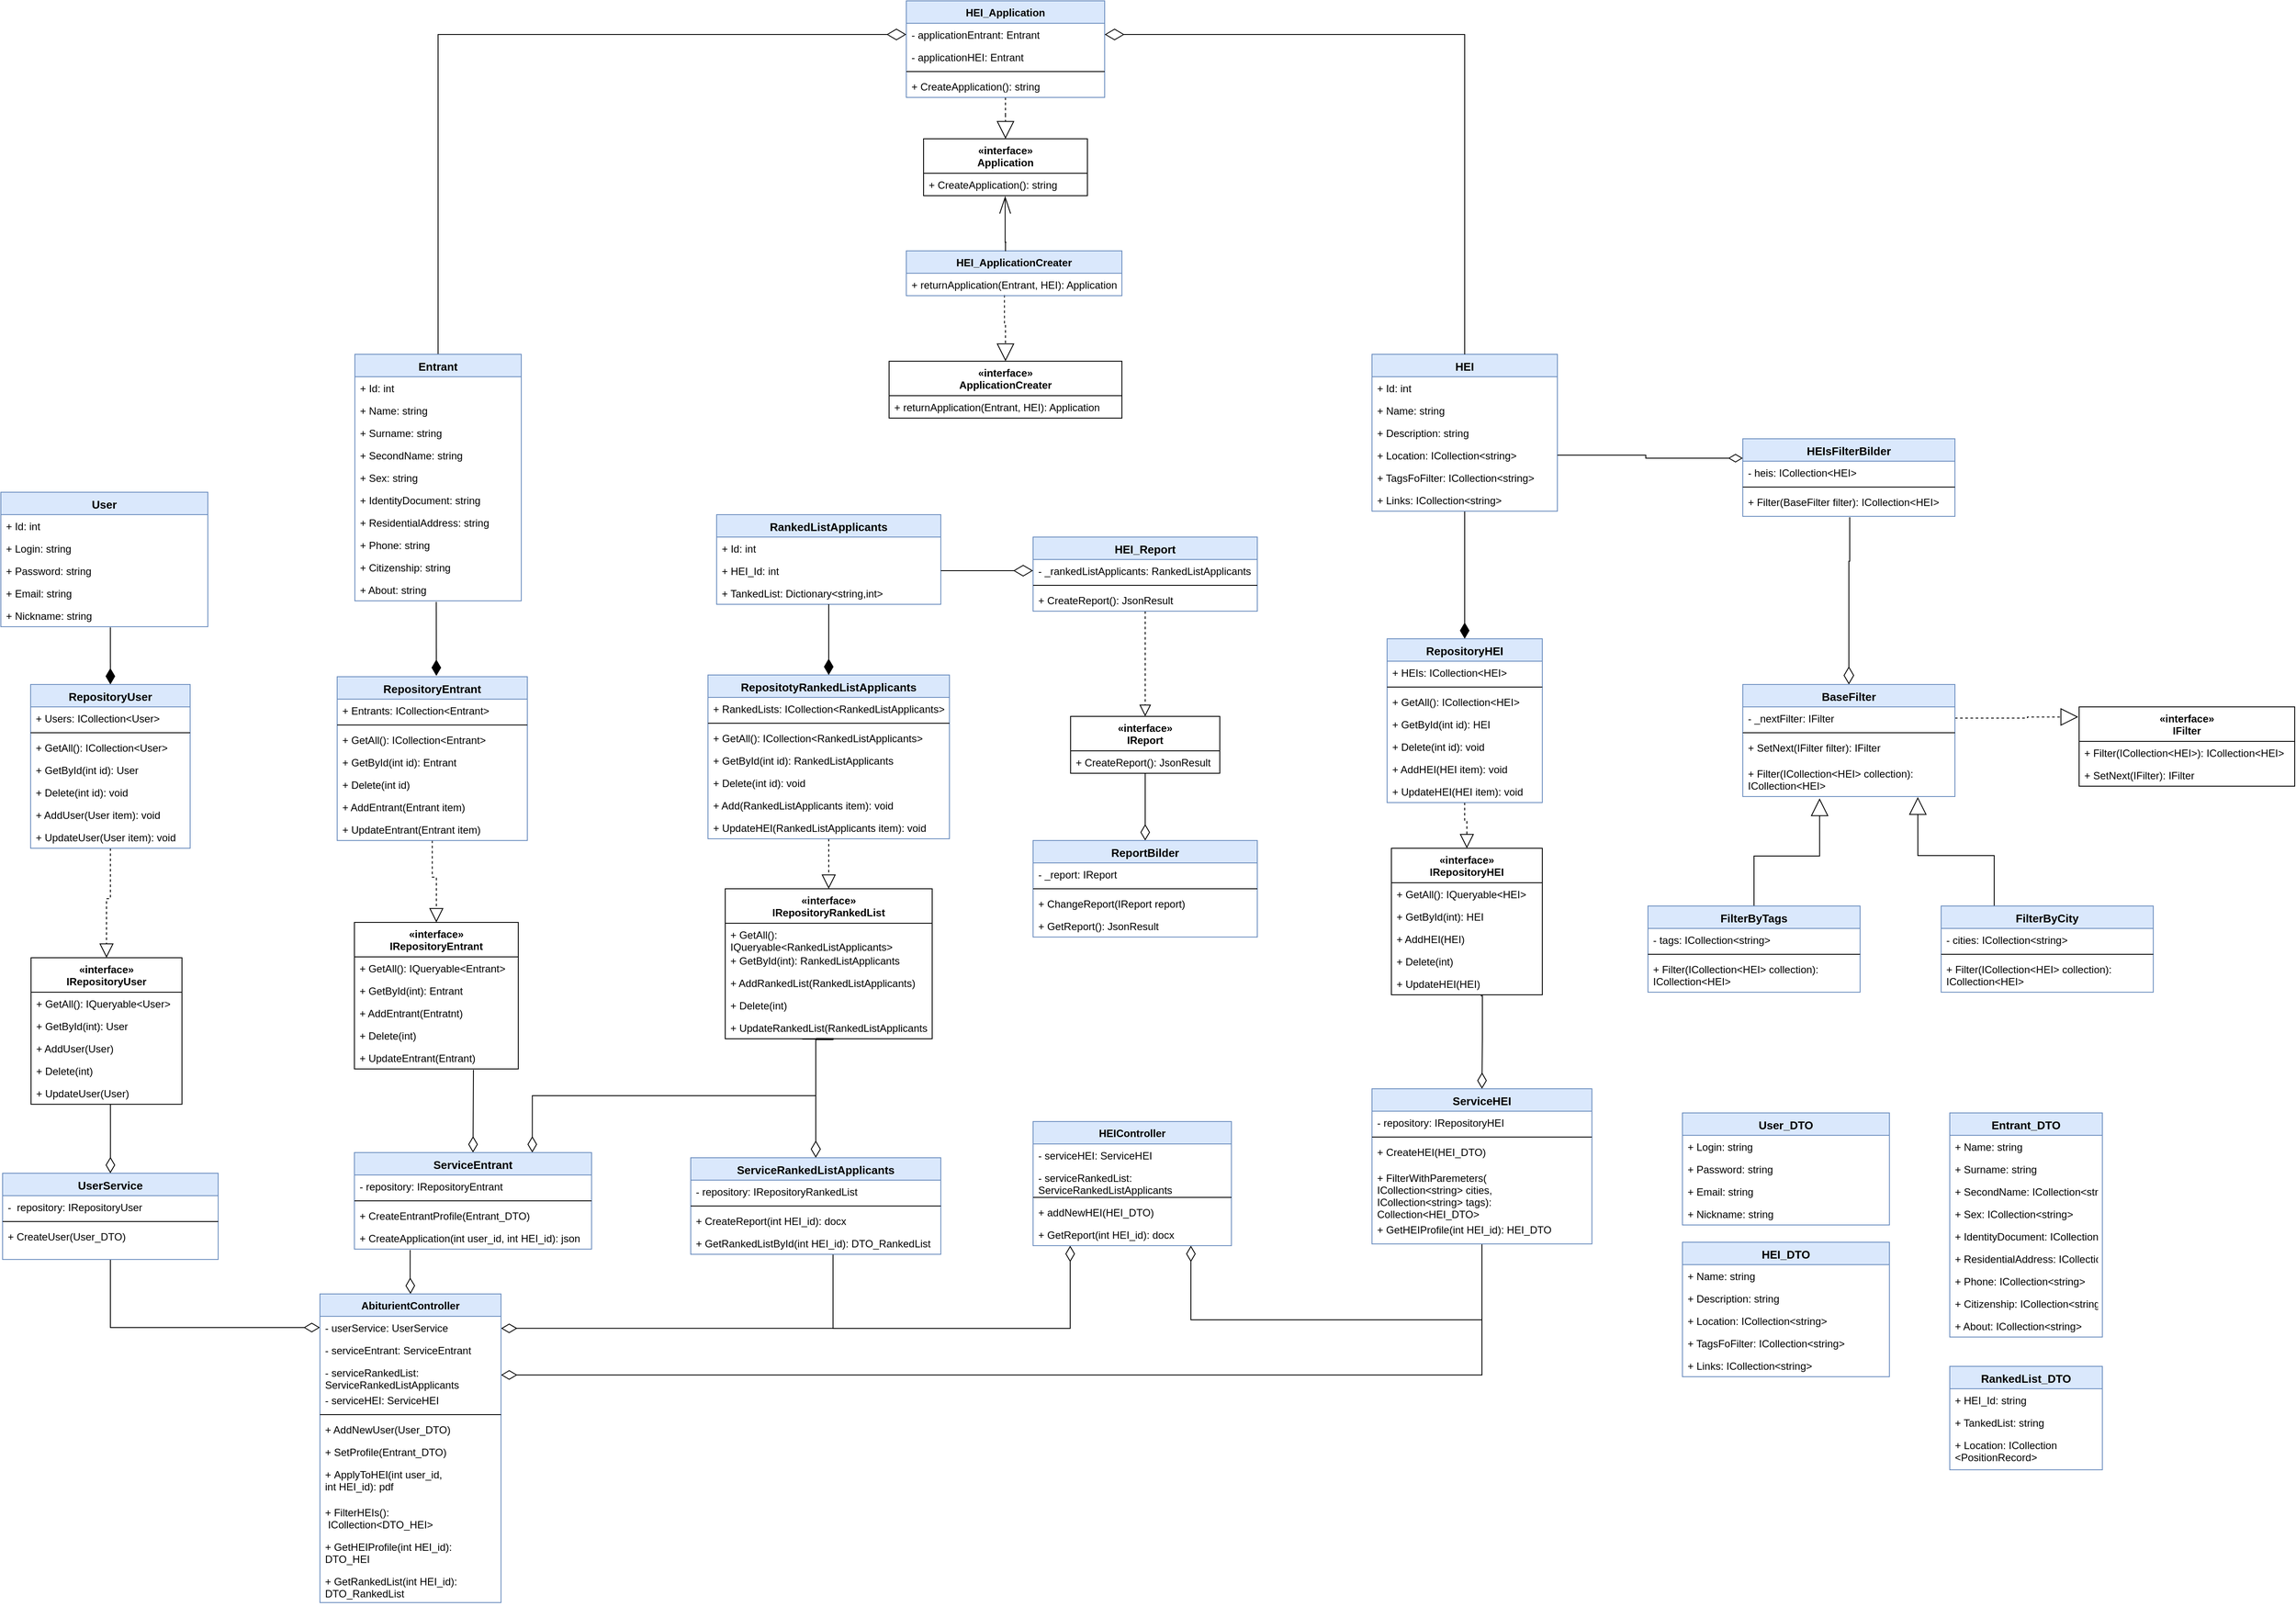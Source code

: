 <mxfile version="13.7.3" type="device"><diagram id="VvmfWRKo36SZzMqutiZD" name="Page-4"><mxGraphModel dx="4382" dy="2080" grid="1" gridSize="10" guides="1" tooltips="1" connect="1" arrows="1" fold="1" page="1" pageScale="1" pageWidth="827" pageHeight="1169" math="0" shadow="0"><root><mxCell id="n6Z-J8HOVHyhFhz3KABE-0"/><mxCell id="n6Z-J8HOVHyhFhz3KABE-1" parent="n6Z-J8HOVHyhFhz3KABE-0"/><mxCell id="bPfPABWClTcnXEwP-H-2-3" style="edgeStyle=orthogonalEdgeStyle;rounded=0;orthogonalLoop=1;jettySize=auto;html=1;entryX=0.5;entryY=0;entryDx=0;entryDy=0;startArrow=none;startFill=0;endArrow=diamondThin;endFill=1;strokeWidth=1;startSize=6;endSize=16;exitX=0.529;exitY=1.027;exitDx=0;exitDy=0;exitPerimeter=0;" parent="n6Z-J8HOVHyhFhz3KABE-1" source="cwJBulZnJi7f0S7rqvIf-105" target="4vhsip0SIVKOiz_lrIU5-11" edge="1"><mxGeometry relative="1" as="geometry"><mxPoint x="-503" y="843" as="sourcePoint"/></mxGeometry></mxCell><mxCell id="bPfPABWClTcnXEwP-H-2-5" style="edgeStyle=orthogonalEdgeStyle;rounded=0;orthogonalLoop=1;jettySize=auto;html=1;entryX=0.5;entryY=0;entryDx=0;entryDy=0;startArrow=none;startFill=0;startSize=6;endArrow=diamondThin;endFill=0;endSize=16;strokeWidth=1;" parent="n6Z-J8HOVHyhFhz3KABE-1" target="XOi6Yw6sWgwLfWUaft09-0" edge="1"><mxGeometry relative="1" as="geometry"><mxPoint x="-82" y="1340" as="sourcePoint"/><Array as="points"><mxPoint x="-82.5" y="1344"/><mxPoint x="-82.5" y="1344"/></Array></mxGeometry></mxCell><mxCell id="bPfPABWClTcnXEwP-H-2-4" style="edgeStyle=orthogonalEdgeStyle;rounded=0;orthogonalLoop=1;jettySize=auto;html=1;entryX=0.5;entryY=0;entryDx=0;entryDy=0;startArrow=none;startFill=0;endArrow=diamondThin;endFill=0;strokeWidth=1;endSize=17;exitX=0.372;exitY=1.016;exitDx=0;exitDy=0;exitPerimeter=0;" parent="n6Z-J8HOVHyhFhz3KABE-1" source="v1cc7xghloTFGBjwBmVO-105" target="qS6lDJPYY2Kdzx5L6cfR-4" edge="1"><mxGeometry relative="1" as="geometry"><Array as="points"><mxPoint x="315" y="1304"/></Array><mxPoint x="460" y="1280" as="sourcePoint"/></mxGeometry></mxCell><mxCell id="tyo2XxpJKL7YeyUuiDBT-6" style="edgeStyle=orthogonalEdgeStyle;rounded=0;orthogonalLoop=1;jettySize=auto;html=1;startArrow=none;startFill=0;startSize=6;endArrow=diamondThin;endFill=0;endSize=16;strokeWidth=1;entryX=0.75;entryY=0;entryDx=0;entryDy=0;exitX=0.439;exitY=0.987;exitDx=0;exitDy=0;exitPerimeter=0;" parent="n6Z-J8HOVHyhFhz3KABE-1" source="v1cc7xghloTFGBjwBmVO-105" target="XOi6Yw6sWgwLfWUaft09-0" edge="1"><mxGeometry relative="1" as="geometry"><Array as="points"><mxPoint x="335" y="1304"/><mxPoint x="335" y="1305"/><mxPoint x="315" y="1305"/><mxPoint x="315" y="1370"/><mxPoint x="-14" y="1370"/></Array><mxPoint x="340" y="1302" as="sourcePoint"/><mxPoint x="600" y="1470" as="targetPoint"/></mxGeometry></mxCell><mxCell id="tyo2XxpJKL7YeyUuiDBT-1" style="edgeStyle=orthogonalEdgeStyle;rounded=0;orthogonalLoop=1;jettySize=auto;html=1;entryX=0.5;entryY=0;entryDx=0;entryDy=0;startArrow=none;startFill=0;startSize=6;endArrow=diamondThin;endFill=0;endSize=16;strokeWidth=1;exitX=0.592;exitY=1.048;exitDx=0;exitDy=0;exitPerimeter=0;" parent="n6Z-J8HOVHyhFhz3KABE-1" source="v1cc7xghloTFGBjwBmVO-67" target="yGsThnTreuBLKT4AFCK2-8" edge="1"><mxGeometry relative="1" as="geometry"><mxPoint x="1087.5" y="1240" as="sourcePoint"/><Array as="points"><mxPoint x="1088" y="1254"/><mxPoint x="1088" y="1303"/></Array></mxGeometry></mxCell><mxCell id="pOwi_loB7sOTo7Umq4i9-5" style="edgeStyle=orthogonalEdgeStyle;rounded=0;orthogonalLoop=1;jettySize=auto;html=1;startArrow=none;startFill=0;startSize=6;endArrow=diamondThin;endFill=0;endSize=16;strokeWidth=1;entryX=0.5;entryY=0;entryDx=0;entryDy=0;exitX=0.235;exitY=1.038;exitDx=0;exitDy=0;exitPerimeter=0;" parent="n6Z-J8HOVHyhFhz3KABE-1" source="D7FjXL_uJcscZJza_CuQ-0" target="pOwi_loB7sOTo7Umq4i9-0" edge="1"><mxGeometry relative="1" as="geometry"><mxPoint x="-53" y="1830" as="targetPoint"/><Array as="points"><mxPoint x="-155" y="1580"/><mxPoint x="-155" y="1580"/></Array><mxPoint x="-120" y="1580" as="sourcePoint"/></mxGeometry></mxCell><mxCell id="pOwi_loB7sOTo7Umq4i9-6" style="edgeStyle=orthogonalEdgeStyle;rounded=0;orthogonalLoop=1;jettySize=auto;html=1;startArrow=none;startFill=0;startSize=6;endArrow=diamondThin;endFill=0;endSize=16;strokeWidth=1;entryX=1;entryY=0.536;entryDx=0;entryDy=0;entryPerimeter=0;" parent="n6Z-J8HOVHyhFhz3KABE-1" source="qS6lDJPYY2Kdzx5L6cfR-4" target="pOwi_loB7sOTo7Umq4i9-9" edge="1"><mxGeometry relative="1" as="geometry"><mxPoint x="71" y="1800" as="targetPoint"/><Array as="points"><mxPoint x="335" y="1640"/></Array></mxGeometry></mxCell><mxCell id="pOwi_loB7sOTo7Umq4i9-12" style="edgeStyle=orthogonalEdgeStyle;rounded=0;orthogonalLoop=1;jettySize=auto;html=1;startArrow=none;startFill=0;startSize=6;endArrow=diamondThin;endFill=0;endSize=16;strokeWidth=1;" parent="n6Z-J8HOVHyhFhz3KABE-1" source="qS6lDJPYY2Kdzx5L6cfR-4" target="B3n3KRqQ9XTs0UC7gEOX-1" edge="1"><mxGeometry relative="1" as="geometry"><Array as="points"><mxPoint x="335" y="1640"/><mxPoint x="610" y="1640"/></Array><mxPoint x="610" y="1640" as="targetPoint"/></mxGeometry></mxCell><mxCell id="pOwi_loB7sOTo7Umq4i9-7" style="edgeStyle=orthogonalEdgeStyle;rounded=0;orthogonalLoop=1;jettySize=auto;html=1;startArrow=none;startFill=0;startSize=6;endArrow=diamondThin;endFill=0;endSize=16;strokeWidth=1;entryX=1;entryY=0.5;entryDx=0;entryDy=0;" parent="n6Z-J8HOVHyhFhz3KABE-1" source="yGsThnTreuBLKT4AFCK2-8" target="v1cc7xghloTFGBjwBmVO-3" edge="1"><mxGeometry relative="1" as="geometry"><mxPoint x="80" y="1858" as="targetPoint"/><Array as="points"><mxPoint x="1088" y="1694"/></Array></mxGeometry></mxCell><mxCell id="pOwi_loB7sOTo7Umq4i9-13" style="edgeStyle=orthogonalEdgeStyle;rounded=0;orthogonalLoop=1;jettySize=auto;html=1;startArrow=none;startFill=0;startSize=6;endArrow=diamondThin;endFill=0;endSize=16;strokeWidth=1;" parent="n6Z-J8HOVHyhFhz3KABE-1" source="yGsThnTreuBLKT4AFCK2-8" target="B3n3KRqQ9XTs0UC7gEOX-1" edge="1"><mxGeometry relative="1" as="geometry"><Array as="points"><mxPoint x="1088" y="1630"/><mxPoint x="750" y="1630"/></Array></mxGeometry></mxCell><mxCell id="cwJBulZnJi7f0S7rqvIf-47" style="edgeStyle=orthogonalEdgeStyle;rounded=0;orthogonalLoop=1;jettySize=auto;html=1;startArrow=none;startFill=0;startSize=15;endArrow=block;endFill=0;endSize=18;strokeWidth=1;dashed=1;exitX=0.455;exitY=0.968;exitDx=0;exitDy=0;exitPerimeter=0;entryX=0.5;entryY=0;entryDx=0;entryDy=0;" parent="n6Z-J8HOVHyhFhz3KABE-1" source="cwJBulZnJi7f0S7rqvIf-46" target="v1cc7xghloTFGBjwBmVO-113" edge="1"><mxGeometry relative="1" as="geometry"><mxPoint x="535" y="580" as="targetPoint"/></mxGeometry></mxCell><mxCell id="v1cc7xghloTFGBjwBmVO-83" value="RankedListApplicants" style="swimlane;fontStyle=1;align=center;verticalAlign=top;childLayout=stackLayout;horizontal=1;startSize=26;horizontalStack=0;resizeParent=1;resizeParentMax=0;resizeLast=0;collapsible=1;marginBottom=0;fontSize=13;fillColor=#dae8fc;strokeColor=#6c8ebf;" parent="n6Z-J8HOVHyhFhz3KABE-1" vertex="1"><mxGeometry x="200.0" y="696" width="260" height="104" as="geometry"/></mxCell><mxCell id="v1cc7xghloTFGBjwBmVO-84" value="+ Id: int" style="text;strokeColor=none;fillColor=none;align=left;verticalAlign=top;spacingLeft=4;spacingRight=4;overflow=hidden;rotatable=0;points=[[0,0.5],[1,0.5]];portConstraint=eastwest;" parent="v1cc7xghloTFGBjwBmVO-83" vertex="1"><mxGeometry y="26" width="260" height="26" as="geometry"/></mxCell><mxCell id="v1cc7xghloTFGBjwBmVO-85" value="+ HEI_Id: int" style="text;strokeColor=none;fillColor=none;align=left;verticalAlign=top;spacingLeft=4;spacingRight=4;overflow=hidden;rotatable=0;points=[[0,0.5],[1,0.5]];portConstraint=eastwest;" parent="v1cc7xghloTFGBjwBmVO-83" vertex="1"><mxGeometry y="52" width="260" height="26" as="geometry"/></mxCell><mxCell id="v1cc7xghloTFGBjwBmVO-86" value="+ TankedList: Dictionary&lt;string,int&gt;" style="text;strokeColor=none;fillColor=none;align=left;verticalAlign=top;spacingLeft=4;spacingRight=4;overflow=hidden;rotatable=0;points=[[0,0.5],[1,0.5]];portConstraint=eastwest;" parent="v1cc7xghloTFGBjwBmVO-83" vertex="1"><mxGeometry y="78" width="260" height="26" as="geometry"/></mxCell><mxCell id="pOwi_loB7sOTo7Umq4i9-4" style="edgeStyle=orthogonalEdgeStyle;rounded=0;orthogonalLoop=1;jettySize=auto;html=1;startArrow=none;startFill=0;startSize=6;endArrow=diamondThin;endFill=0;endSize=16;strokeWidth=1;entryX=0;entryY=0.5;entryDx=0;entryDy=0;" parent="n6Z-J8HOVHyhFhz3KABE-1" source="D7FjXL_uJcscZJza_CuQ-1" target="pOwi_loB7sOTo7Umq4i9-9" edge="1"><mxGeometry relative="1" as="geometry"><mxPoint x="-35" y="1710" as="targetPoint"/><Array as="points"><mxPoint x="-503" y="1639"/></Array></mxGeometry></mxCell><mxCell id="cwJBulZnJi7f0S7rqvIf-48" style="edgeStyle=orthogonalEdgeStyle;rounded=0;orthogonalLoop=1;jettySize=auto;html=1;entryX=0.5;entryY=0;entryDx=0;entryDy=0;dashed=1;startArrow=none;startFill=0;startSize=15;endArrow=block;endFill=0;endSize=18;strokeWidth=1;" parent="n6Z-J8HOVHyhFhz3KABE-1" source="cwJBulZnJi7f0S7rqvIf-37" target="v1cc7xghloTFGBjwBmVO-119" edge="1"><mxGeometry relative="1" as="geometry"><mxPoint x="535" y="280" as="targetPoint"/></mxGeometry></mxCell><mxCell id="v1cc7xghloTFGBjwBmVO-17" style="edgeStyle=orthogonalEdgeStyle;rounded=0;orthogonalLoop=1;jettySize=auto;html=1;entryX=0.5;entryY=0;entryDx=0;entryDy=0;dashed=1;endArrow=block;endFill=0;startSize=9;endSize=14;" parent="n6Z-J8HOVHyhFhz3KABE-1" source="4vhsip0SIVKOiz_lrIU5-11" target="v1cc7xghloTFGBjwBmVO-10" edge="1"><mxGeometry relative="1" as="geometry"/></mxCell><mxCell id="v1cc7xghloTFGBjwBmVO-119" value="«interface»&#10;Application" style="swimlane;fontStyle=1;align=center;verticalAlign=top;childLayout=stackLayout;horizontal=1;startSize=40;horizontalStack=0;resizeParent=1;resizeParentMax=0;resizeLast=0;collapsible=1;marginBottom=0;" parent="n6Z-J8HOVHyhFhz3KABE-1" vertex="1"><mxGeometry x="440" y="260" width="190" height="66" as="geometry"/></mxCell><mxCell id="v1cc7xghloTFGBjwBmVO-120" value="+ CreateApplication(): string" style="text;strokeColor=none;fillColor=none;align=left;verticalAlign=top;spacingLeft=4;spacingRight=4;overflow=hidden;rotatable=0;points=[[0,0.5],[1,0.5]];portConstraint=eastwest;" parent="v1cc7xghloTFGBjwBmVO-119" vertex="1"><mxGeometry y="40" width="190" height="26" as="geometry"/></mxCell><mxCell id="cwJBulZnJi7f0S7rqvIf-42" value="HEI_ApplicationCreater" style="swimlane;fontStyle=1;align=center;verticalAlign=top;childLayout=stackLayout;horizontal=1;startSize=26;horizontalStack=0;resizeParent=1;resizeParentMax=0;resizeLast=0;collapsible=1;marginBottom=0;fillColor=#dae8fc;strokeColor=#6c8ebf;" parent="n6Z-J8HOVHyhFhz3KABE-1" vertex="1"><mxGeometry x="420" y="390" width="250" height="52" as="geometry"/></mxCell><mxCell id="cwJBulZnJi7f0S7rqvIf-46" value="+ returnApplication(Entrant, HEI): Application" style="text;strokeColor=none;fillColor=none;align=left;verticalAlign=top;spacingLeft=4;spacingRight=4;overflow=hidden;rotatable=0;points=[[0,0.5],[1,0.5]];portConstraint=eastwest;" parent="cwJBulZnJi7f0S7rqvIf-42" vertex="1"><mxGeometry y="26" width="250" height="26" as="geometry"/></mxCell><mxCell id="4vhsip0SIVKOiz_lrIU5-11" value="RepositoryUser" style="swimlane;fontStyle=1;align=center;verticalAlign=top;childLayout=stackLayout;horizontal=1;startSize=26;horizontalStack=0;resizeParent=1;resizeParentMax=0;resizeLast=0;collapsible=1;marginBottom=0;fontSize=13;fillColor=#dae8fc;strokeColor=#6c8ebf;" parent="n6Z-J8HOVHyhFhz3KABE-1" vertex="1"><mxGeometry x="-595.5" y="893" width="185" height="190" as="geometry"/></mxCell><mxCell id="4vhsip0SIVKOiz_lrIU5-12" value="+ Users: ICollection&lt;User&gt;" style="text;strokeColor=none;fillColor=none;align=left;verticalAlign=top;spacingLeft=4;spacingRight=4;overflow=hidden;rotatable=0;points=[[0,0.5],[1,0.5]];portConstraint=eastwest;" parent="4vhsip0SIVKOiz_lrIU5-11" vertex="1"><mxGeometry y="26" width="185" height="26" as="geometry"/></mxCell><mxCell id="4vhsip0SIVKOiz_lrIU5-13" value="" style="line;strokeWidth=1;fillColor=none;align=left;verticalAlign=middle;spacingTop=-1;spacingLeft=3;spacingRight=3;rotatable=0;labelPosition=right;points=[];portConstraint=eastwest;" parent="4vhsip0SIVKOiz_lrIU5-11" vertex="1"><mxGeometry y="52" width="185" height="8" as="geometry"/></mxCell><mxCell id="4vhsip0SIVKOiz_lrIU5-14" value="+ GetAll(): ICollection&lt;User&gt;" style="text;strokeColor=none;fillColor=none;align=left;verticalAlign=top;spacingLeft=4;spacingRight=4;overflow=hidden;rotatable=0;points=[[0,0.5],[1,0.5]];portConstraint=eastwest;" parent="4vhsip0SIVKOiz_lrIU5-11" vertex="1"><mxGeometry y="60" width="185" height="26" as="geometry"/></mxCell><mxCell id="4vhsip0SIVKOiz_lrIU5-15" value="+ GetById(int id): User" style="text;strokeColor=none;fillColor=none;align=left;verticalAlign=top;spacingLeft=4;spacingRight=4;overflow=hidden;rotatable=0;points=[[0,0.5],[1,0.5]];portConstraint=eastwest;" parent="4vhsip0SIVKOiz_lrIU5-11" vertex="1"><mxGeometry y="86" width="185" height="26" as="geometry"/></mxCell><mxCell id="4vhsip0SIVKOiz_lrIU5-16" value="+ Delete(int id): void" style="text;strokeColor=none;fillColor=none;align=left;verticalAlign=top;spacingLeft=4;spacingRight=4;overflow=hidden;rotatable=0;points=[[0,0.5],[1,0.5]];portConstraint=eastwest;" parent="4vhsip0SIVKOiz_lrIU5-11" vertex="1"><mxGeometry y="112" width="185" height="26" as="geometry"/></mxCell><mxCell id="4vhsip0SIVKOiz_lrIU5-17" value="+ AddUser(User item): void" style="text;strokeColor=none;fillColor=none;align=left;verticalAlign=top;spacingLeft=4;spacingRight=4;overflow=hidden;rotatable=0;points=[[0,0.5],[1,0.5]];portConstraint=eastwest;" parent="4vhsip0SIVKOiz_lrIU5-11" vertex="1"><mxGeometry y="138" width="185" height="26" as="geometry"/></mxCell><mxCell id="4vhsip0SIVKOiz_lrIU5-18" value="+ UpdateUser(User item): void" style="text;strokeColor=none;fillColor=none;align=left;verticalAlign=top;spacingLeft=4;spacingRight=4;overflow=hidden;rotatable=0;points=[[0,0.5],[1,0.5]];portConstraint=eastwest;" parent="4vhsip0SIVKOiz_lrIU5-11" vertex="1"><mxGeometry y="164" width="185" height="26" as="geometry"/></mxCell><mxCell id="cwJBulZnJi7f0S7rqvIf-100" value="User" style="swimlane;fontStyle=1;align=center;verticalAlign=top;childLayout=stackLayout;horizontal=1;startSize=26;horizontalStack=0;resizeParent=1;resizeParentMax=0;resizeLast=0;collapsible=1;marginBottom=0;fontSize=13;fillColor=#dae8fc;strokeColor=#6c8ebf;" parent="n6Z-J8HOVHyhFhz3KABE-1" vertex="1"><mxGeometry x="-630" y="670" width="240" height="156" as="geometry"/></mxCell><mxCell id="cwJBulZnJi7f0S7rqvIf-101" value="+ Id: int" style="text;strokeColor=none;fillColor=none;align=left;verticalAlign=top;spacingLeft=4;spacingRight=4;overflow=hidden;rotatable=0;points=[[0,0.5],[1,0.5]];portConstraint=eastwest;" parent="cwJBulZnJi7f0S7rqvIf-100" vertex="1"><mxGeometry y="26" width="240" height="26" as="geometry"/></mxCell><mxCell id="cwJBulZnJi7f0S7rqvIf-102" value="+ Login: string" style="text;strokeColor=none;fillColor=none;align=left;verticalAlign=top;spacingLeft=4;spacingRight=4;overflow=hidden;rotatable=0;points=[[0,0.5],[1,0.5]];portConstraint=eastwest;" parent="cwJBulZnJi7f0S7rqvIf-100" vertex="1"><mxGeometry y="52" width="240" height="26" as="geometry"/></mxCell><mxCell id="cwJBulZnJi7f0S7rqvIf-103" value="+ Password: string" style="text;strokeColor=none;fillColor=none;align=left;verticalAlign=top;spacingLeft=4;spacingRight=4;overflow=hidden;rotatable=0;points=[[0,0.5],[1,0.5]];portConstraint=eastwest;" parent="cwJBulZnJi7f0S7rqvIf-100" vertex="1"><mxGeometry y="78" width="240" height="26" as="geometry"/></mxCell><mxCell id="cwJBulZnJi7f0S7rqvIf-104" value="+ Email: string" style="text;strokeColor=none;fillColor=none;align=left;verticalAlign=top;spacingLeft=4;spacingRight=4;overflow=hidden;rotatable=0;points=[[0,0.5],[1,0.5]];portConstraint=eastwest;" parent="cwJBulZnJi7f0S7rqvIf-100" vertex="1"><mxGeometry y="104" width="240" height="26" as="geometry"/></mxCell><mxCell id="cwJBulZnJi7f0S7rqvIf-105" value="+ Nickname: string" style="text;strokeColor=none;fillColor=none;align=left;verticalAlign=top;spacingLeft=4;spacingRight=4;overflow=hidden;rotatable=0;points=[[0,0.5],[1,0.5]];portConstraint=eastwest;" parent="cwJBulZnJi7f0S7rqvIf-100" vertex="1"><mxGeometry y="130" width="240" height="26" as="geometry"/></mxCell><mxCell id="cwJBulZnJi7f0S7rqvIf-37" value="HEI_Application" style="swimlane;fontStyle=1;align=center;verticalAlign=top;childLayout=stackLayout;horizontal=1;startSize=26;horizontalStack=0;resizeParent=1;resizeParentMax=0;resizeLast=0;collapsible=1;marginBottom=0;fillColor=#dae8fc;strokeColor=#6c8ebf;" parent="n6Z-J8HOVHyhFhz3KABE-1" vertex="1"><mxGeometry x="420" y="100" width="230" height="112" as="geometry"/></mxCell><mxCell id="cwJBulZnJi7f0S7rqvIf-38" value="- applicationEntrant: Entrant" style="text;strokeColor=none;fillColor=none;align=left;verticalAlign=top;spacingLeft=4;spacingRight=4;overflow=hidden;rotatable=0;points=[[0,0.5],[1,0.5]];portConstraint=eastwest;" parent="cwJBulZnJi7f0S7rqvIf-37" vertex="1"><mxGeometry y="26" width="230" height="26" as="geometry"/></mxCell><mxCell id="cwJBulZnJi7f0S7rqvIf-41" value="- applicationHEI: Entrant" style="text;strokeColor=none;fillColor=none;align=left;verticalAlign=top;spacingLeft=4;spacingRight=4;overflow=hidden;rotatable=0;points=[[0,0.5],[1,0.5]];portConstraint=eastwest;" parent="cwJBulZnJi7f0S7rqvIf-37" vertex="1"><mxGeometry y="52" width="230" height="26" as="geometry"/></mxCell><mxCell id="cwJBulZnJi7f0S7rqvIf-39" value="" style="line;strokeWidth=1;fillColor=none;align=left;verticalAlign=middle;spacingTop=-1;spacingLeft=3;spacingRight=3;rotatable=0;labelPosition=right;points=[];portConstraint=eastwest;" parent="cwJBulZnJi7f0S7rqvIf-37" vertex="1"><mxGeometry y="78" width="230" height="8" as="geometry"/></mxCell><mxCell id="cwJBulZnJi7f0S7rqvIf-40" value="+ CreateApplication(): string" style="text;strokeColor=none;fillColor=none;align=left;verticalAlign=top;spacingLeft=4;spacingRight=4;overflow=hidden;rotatable=0;points=[[0,0.5],[1,0.5]];portConstraint=eastwest;" parent="cwJBulZnJi7f0S7rqvIf-37" vertex="1"><mxGeometry y="86" width="230" height="26" as="geometry"/></mxCell><mxCell id="cwJBulZnJi7f0S7rqvIf-1" style="edgeStyle=orthogonalEdgeStyle;rounded=0;orthogonalLoop=1;jettySize=auto;html=1;entryX=0.5;entryY=0;entryDx=0;entryDy=0;endArrow=block;endFill=0;strokeWidth=1;endSize=11;dashed=1;" parent="n6Z-J8HOVHyhFhz3KABE-1" source="BuNvKrlqOLTmDVww8PWx-0" target="v1cc7xghloTFGBjwBmVO-121" edge="1"><mxGeometry relative="1" as="geometry"><mxPoint x="697" y="932" as="targetPoint"/></mxGeometry></mxCell><mxCell id="cwJBulZnJi7f0S7rqvIf-6" style="edgeStyle=orthogonalEdgeStyle;rounded=0;orthogonalLoop=1;jettySize=auto;html=1;entryX=0.5;entryY=0;entryDx=0;entryDy=0;endArrow=diamondThin;endFill=0;endSize=16;strokeWidth=1;startArrow=none;startFill=0;startSize=15;exitX=0.5;exitY=1;exitDx=0;exitDy=0;" parent="n6Z-J8HOVHyhFhz3KABE-1" source="v1cc7xghloTFGBjwBmVO-121" target="cwJBulZnJi7f0S7rqvIf-2" edge="1"><mxGeometry relative="1" as="geometry"><mxPoint x="697" y="982" as="sourcePoint"/></mxGeometry></mxCell><mxCell id="v1cc7xghloTFGBjwBmVO-113" value="«interface»&#10;ApplicationCreater" style="swimlane;fontStyle=1;align=center;verticalAlign=top;childLayout=stackLayout;horizontal=1;startSize=40;horizontalStack=0;resizeParent=1;resizeParentMax=0;resizeLast=0;collapsible=1;marginBottom=0;" parent="n6Z-J8HOVHyhFhz3KABE-1" vertex="1"><mxGeometry x="400" y="518" width="270" height="66" as="geometry"/></mxCell><mxCell id="v1cc7xghloTFGBjwBmVO-114" value="+ returnApplication(Entrant, HEI): Application" style="text;strokeColor=none;fillColor=none;align=left;verticalAlign=top;spacingLeft=4;spacingRight=4;overflow=hidden;rotatable=0;points=[[0,0.5],[1,0.5]];portConstraint=eastwest;" parent="v1cc7xghloTFGBjwBmVO-113" vertex="1"><mxGeometry y="40" width="270" height="26" as="geometry"/></mxCell><mxCell id="cwJBulZnJi7f0S7rqvIf-27" style="edgeStyle=orthogonalEdgeStyle;rounded=0;orthogonalLoop=1;jettySize=auto;html=1;startArrow=none;startFill=0;startSize=15;endArrow=block;endFill=0;endSize=18;strokeWidth=1;dashed=1;entryX=-0.004;entryY=0.127;entryDx=0;entryDy=0;exitX=1;exitY=0.5;exitDx=0;exitDy=0;entryPerimeter=0;" parent="n6Z-J8HOVHyhFhz3KABE-1" source="cwJBulZnJi7f0S7rqvIf-24" target="v1cc7xghloTFGBjwBmVO-125" edge="1"><mxGeometry relative="1" as="geometry"><mxPoint x="2013" y="945" as="targetPoint"/><Array as="points"><mxPoint x="1720" y="932"/><mxPoint x="1720" y="931"/></Array><mxPoint x="1660" y="920" as="sourcePoint"/></mxGeometry></mxCell><mxCell id="cwJBulZnJi7f0S7rqvIf-28" style="edgeStyle=orthogonalEdgeStyle;rounded=0;orthogonalLoop=1;jettySize=auto;html=1;startArrow=none;startFill=0;startSize=15;endArrow=block;endFill=0;endSize=18;strokeWidth=1;entryX=0.362;entryY=1.053;entryDx=0;entryDy=0;entryPerimeter=0;" parent="n6Z-J8HOVHyhFhz3KABE-1" source="cwJBulZnJi7f0S7rqvIf-15" target="cwJBulZnJi7f0S7rqvIf-30" edge="1"><mxGeometry relative="1" as="geometry"><mxPoint x="1480" y="1040" as="targetPoint"/><Array as="points"><mxPoint x="1403" y="1092"/><mxPoint x="1479" y="1092"/></Array></mxGeometry></mxCell><mxCell id="cwJBulZnJi7f0S7rqvIf-29" style="edgeStyle=orthogonalEdgeStyle;rounded=0;orthogonalLoop=1;jettySize=auto;html=1;entryX=0.825;entryY=1.017;entryDx=0;entryDy=0;startArrow=none;startFill=0;startSize=15;endArrow=block;endFill=0;endSize=18;strokeWidth=1;entryPerimeter=0;exitX=0.25;exitY=0;exitDx=0;exitDy=0;" parent="n6Z-J8HOVHyhFhz3KABE-1" source="cwJBulZnJi7f0S7rqvIf-19" target="cwJBulZnJi7f0S7rqvIf-30" edge="1"><mxGeometry relative="1" as="geometry"/></mxCell><mxCell id="cwJBulZnJi7f0S7rqvIf-34" style="edgeStyle=orthogonalEdgeStyle;rounded=0;orthogonalLoop=1;jettySize=auto;html=1;entryX=0.5;entryY=0;entryDx=0;entryDy=0;startArrow=none;startFill=0;startSize=15;endArrow=diamondThin;endFill=0;endSize=18;strokeWidth=1;exitX=0.504;exitY=1.033;exitDx=0;exitDy=0;exitPerimeter=0;" parent="n6Z-J8HOVHyhFhz3KABE-1" source="cwJBulZnJi7f0S7rqvIf-14" target="cwJBulZnJi7f0S7rqvIf-23" edge="1"><mxGeometry relative="1" as="geometry"><Array as="points"><mxPoint x="1513" y="750"/></Array></mxGeometry></mxCell><mxCell id="cwJBulZnJi7f0S7rqvIf-49" style="edgeStyle=orthogonalEdgeStyle;rounded=0;orthogonalLoop=1;jettySize=auto;html=1;entryX=0.498;entryY=1.027;entryDx=0;entryDy=0;startArrow=none;startFill=0;startSize=15;endArrow=openThin;endFill=0;endSize=18;strokeWidth=1;exitX=0.46;exitY=0.007;exitDx=0;exitDy=0;exitPerimeter=0;entryPerimeter=0;" parent="n6Z-J8HOVHyhFhz3KABE-1" source="cwJBulZnJi7f0S7rqvIf-42" target="v1cc7xghloTFGBjwBmVO-120" edge="1"><mxGeometry relative="1" as="geometry"><mxPoint x="535" y="480" as="sourcePoint"/><mxPoint x="535" y="330" as="targetPoint"/><Array as="points"><mxPoint x="536" y="380"/><mxPoint x="535" y="380"/><mxPoint x="535" y="327"/></Array></mxGeometry></mxCell><mxCell id="v1cc7xghloTFGBjwBmVO-121" value="«interface»&#10;IReport" style="swimlane;fontStyle=1;align=center;verticalAlign=top;childLayout=stackLayout;horizontal=1;startSize=40;horizontalStack=0;resizeParent=1;resizeParentMax=0;resizeLast=0;collapsible=1;marginBottom=0;" parent="n6Z-J8HOVHyhFhz3KABE-1" vertex="1"><mxGeometry x="610.5" y="930" width="173" height="66" as="geometry"/></mxCell><mxCell id="v1cc7xghloTFGBjwBmVO-122" value="+ CreateReport(): JsonResult" style="text;strokeColor=none;fillColor=none;align=left;verticalAlign=top;spacingLeft=4;spacingRight=4;overflow=hidden;rotatable=0;points=[[0,0.5],[1,0.5]];portConstraint=eastwest;" parent="v1cc7xghloTFGBjwBmVO-121" vertex="1"><mxGeometry y="40" width="173" height="26" as="geometry"/></mxCell><mxCell id="cwJBulZnJi7f0S7rqvIf-11" value="HEIsFilterBilder" style="swimlane;fontStyle=1;align=center;verticalAlign=top;childLayout=stackLayout;horizontal=1;startSize=26;horizontalStack=0;resizeParent=1;resizeParentMax=0;resizeLast=0;collapsible=1;marginBottom=0;fontSize=13;fillColor=#dae8fc;strokeColor=#6c8ebf;" parent="n6Z-J8HOVHyhFhz3KABE-1" vertex="1"><mxGeometry x="1390" y="608" width="246" height="90" as="geometry"/></mxCell><mxCell id="cwJBulZnJi7f0S7rqvIf-12" value="- heis: ICollection&lt;HEI&gt; " style="text;strokeColor=none;fillColor=none;align=left;verticalAlign=top;spacingLeft=4;spacingRight=4;overflow=hidden;rotatable=0;points=[[0,0.5],[1,0.5]];portConstraint=eastwest;" parent="cwJBulZnJi7f0S7rqvIf-11" vertex="1"><mxGeometry y="26" width="246" height="26" as="geometry"/></mxCell><mxCell id="cwJBulZnJi7f0S7rqvIf-13" value="" style="line;strokeWidth=1;fillColor=none;align=left;verticalAlign=middle;spacingTop=-1;spacingLeft=3;spacingRight=3;rotatable=0;labelPosition=right;points=[];portConstraint=eastwest;" parent="cwJBulZnJi7f0S7rqvIf-11" vertex="1"><mxGeometry y="52" width="246" height="8" as="geometry"/></mxCell><mxCell id="cwJBulZnJi7f0S7rqvIf-14" value="+ Filter(BaseFilter filter): ICollection&lt;HEI&gt;" style="text;strokeColor=none;fillColor=none;align=left;verticalAlign=top;spacingLeft=4;spacingRight=4;overflow=hidden;rotatable=0;points=[[0,0.5],[1,0.5]];portConstraint=eastwest;" parent="cwJBulZnJi7f0S7rqvIf-11" vertex="1"><mxGeometry y="60" width="246" height="30" as="geometry"/></mxCell><mxCell id="v1cc7xghloTFGBjwBmVO-125" value="«interface»&#10;IFilter" style="swimlane;fontStyle=1;align=center;verticalAlign=top;childLayout=stackLayout;horizontal=1;startSize=40;horizontalStack=0;resizeParent=1;resizeParentMax=0;resizeLast=0;collapsible=1;marginBottom=0;" parent="n6Z-J8HOVHyhFhz3KABE-1" vertex="1"><mxGeometry x="1780" y="919" width="250" height="92" as="geometry"/></mxCell><mxCell id="v1cc7xghloTFGBjwBmVO-126" value="+ Filter(ICollection&lt;HEI&gt;): ICollection&lt;HEI&gt;" style="text;strokeColor=none;fillColor=none;align=left;verticalAlign=top;spacingLeft=4;spacingRight=4;overflow=hidden;rotatable=0;points=[[0,0.5],[1,0.5]];portConstraint=eastwest;" parent="v1cc7xghloTFGBjwBmVO-125" vertex="1"><mxGeometry y="40" width="250" height="26" as="geometry"/></mxCell><mxCell id="v1cc7xghloTFGBjwBmVO-127" value="+ SetNext(IFilter): IFilter" style="text;strokeColor=none;fillColor=none;align=left;verticalAlign=top;spacingLeft=4;spacingRight=4;overflow=hidden;rotatable=0;points=[[0,0.5],[1,0.5]];portConstraint=eastwest;" parent="v1cc7xghloTFGBjwBmVO-125" vertex="1"><mxGeometry y="66" width="250" height="26" as="geometry"/></mxCell><mxCell id="D7FjXL_uJcscZJza_CuQ-1" value="UserService" style="swimlane;fontStyle=1;align=center;verticalAlign=top;childLayout=stackLayout;horizontal=1;startSize=26;horizontalStack=0;resizeParent=1;resizeParentMax=0;resizeLast=0;collapsible=1;marginBottom=0;fontSize=13;fillColor=#dae8fc;strokeColor=#6c8ebf;" parent="n6Z-J8HOVHyhFhz3KABE-1" vertex="1"><mxGeometry x="-628" y="1460" width="250" height="100" as="geometry"/></mxCell><mxCell id="D7FjXL_uJcscZJza_CuQ-5" value="-  repository: IRepositoryUser" style="text;strokeColor=none;fillColor=none;align=left;verticalAlign=top;spacingLeft=4;spacingRight=4;overflow=hidden;rotatable=0;points=[[0,0.5],[1,0.5]];portConstraint=eastwest;" parent="D7FjXL_uJcscZJza_CuQ-1" vertex="1"><mxGeometry y="26" width="250" height="26" as="geometry"/></mxCell><mxCell id="D7FjXL_uJcscZJza_CuQ-6" value="" style="line;strokeWidth=1;fillColor=none;align=left;verticalAlign=middle;spacingTop=-1;spacingLeft=3;spacingRight=3;rotatable=0;labelPosition=right;points=[];portConstraint=eastwest;" parent="D7FjXL_uJcscZJza_CuQ-1" vertex="1"><mxGeometry y="52" width="250" height="8" as="geometry"/></mxCell><mxCell id="D7FjXL_uJcscZJza_CuQ-7" value="+ CreateUser(User_DTO)" style="text;strokeColor=none;fillColor=none;align=left;verticalAlign=top;spacingLeft=4;spacingRight=4;overflow=hidden;rotatable=0;points=[[0,0.5],[1,0.5]];portConstraint=eastwest;" parent="D7FjXL_uJcscZJza_CuQ-1" vertex="1"><mxGeometry y="60" width="250" height="40" as="geometry"/></mxCell><mxCell id="v1cc7xghloTFGBjwBmVO-5" style="edgeStyle=orthogonalEdgeStyle;rounded=0;orthogonalLoop=1;jettySize=auto;html=1;startArrow=none;startFill=0;startSize=6;endArrow=diamondThin;endFill=0;endSize=16;strokeWidth=1;entryX=0.5;entryY=0;entryDx=0;entryDy=0;exitX=0.526;exitY=1.019;exitDx=0;exitDy=0;exitPerimeter=0;" parent="n6Z-J8HOVHyhFhz3KABE-1" source="v1cc7xghloTFGBjwBmVO-16" target="D7FjXL_uJcscZJza_CuQ-1" edge="1"><mxGeometry relative="1" as="geometry"><mxPoint x="-503" y="1330" as="sourcePoint"/><mxPoint x="-503.59" y="1442" as="targetPoint"/></mxGeometry></mxCell><mxCell id="v1cc7xghloTFGBjwBmVO-10" value="«interface»&#10;IRepositoryUser" style="swimlane;fontStyle=1;align=center;verticalAlign=top;childLayout=stackLayout;horizontal=1;startSize=40;horizontalStack=0;resizeParent=1;resizeParentMax=0;resizeLast=0;collapsible=1;marginBottom=0;" parent="n6Z-J8HOVHyhFhz3KABE-1" vertex="1"><mxGeometry x="-595" y="1210" width="175" height="170" as="geometry"/></mxCell><mxCell id="v1cc7xghloTFGBjwBmVO-11" value="+ GetAll(): IQueryable&lt;User&gt;" style="text;strokeColor=none;fillColor=none;align=left;verticalAlign=top;spacingLeft=4;spacingRight=4;overflow=hidden;rotatable=0;points=[[0,0.5],[1,0.5]];portConstraint=eastwest;" parent="v1cc7xghloTFGBjwBmVO-10" vertex="1"><mxGeometry y="40" width="175" height="26" as="geometry"/></mxCell><mxCell id="v1cc7xghloTFGBjwBmVO-13" value="+ GetById(int): User" style="text;strokeColor=none;fillColor=none;align=left;verticalAlign=top;spacingLeft=4;spacingRight=4;overflow=hidden;rotatable=0;points=[[0,0.5],[1,0.5]];portConstraint=eastwest;" parent="v1cc7xghloTFGBjwBmVO-10" vertex="1"><mxGeometry y="66" width="175" height="26" as="geometry"/></mxCell><mxCell id="v1cc7xghloTFGBjwBmVO-14" value="+ AddUser(User)" style="text;strokeColor=none;fillColor=none;align=left;verticalAlign=top;spacingLeft=4;spacingRight=4;overflow=hidden;rotatable=0;points=[[0,0.5],[1,0.5]];portConstraint=eastwest;" parent="v1cc7xghloTFGBjwBmVO-10" vertex="1"><mxGeometry y="92" width="175" height="26" as="geometry"/></mxCell><mxCell id="v1cc7xghloTFGBjwBmVO-15" value="+ Delete(int)" style="text;strokeColor=none;fillColor=none;align=left;verticalAlign=top;spacingLeft=4;spacingRight=4;overflow=hidden;rotatable=0;points=[[0,0.5],[1,0.5]];portConstraint=eastwest;" parent="v1cc7xghloTFGBjwBmVO-10" vertex="1"><mxGeometry y="118" width="175" height="26" as="geometry"/></mxCell><mxCell id="v1cc7xghloTFGBjwBmVO-16" value="+ UpdateUser(User)" style="text;strokeColor=none;fillColor=none;align=left;verticalAlign=top;spacingLeft=4;spacingRight=4;overflow=hidden;rotatable=0;points=[[0,0.5],[1,0.5]];portConstraint=eastwest;" parent="v1cc7xghloTFGBjwBmVO-10" vertex="1"><mxGeometry y="144" width="175" height="26" as="geometry"/></mxCell><mxCell id="v1cc7xghloTFGBjwBmVO-110" style="edgeStyle=orthogonalEdgeStyle;rounded=0;orthogonalLoop=1;jettySize=auto;html=1;entryX=0.5;entryY=0;entryDx=0;entryDy=0;dashed=1;startSize=10;endArrow=block;endFill=0;endSize=14;" parent="n6Z-J8HOVHyhFhz3KABE-1" source="v1cc7xghloTFGBjwBmVO-75" target="v1cc7xghloTFGBjwBmVO-100" edge="1"><mxGeometry relative="1" as="geometry"/></mxCell><mxCell id="v1cc7xghloTFGBjwBmVO-75" value="RepositotyRankedListApplicants" style="swimlane;fontStyle=1;align=center;verticalAlign=top;childLayout=stackLayout;horizontal=1;startSize=26;horizontalStack=0;resizeParent=1;resizeParentMax=0;resizeLast=0;collapsible=1;marginBottom=0;fontSize=13;fillColor=#dae8fc;strokeColor=#6c8ebf;" parent="n6Z-J8HOVHyhFhz3KABE-1" vertex="1"><mxGeometry x="190.0" y="882" width="280" height="190" as="geometry"/></mxCell><mxCell id="v1cc7xghloTFGBjwBmVO-76" value="+ RankedLists: ICollection&lt;RankedListApplicants&gt;" style="text;strokeColor=none;fillColor=none;align=left;verticalAlign=top;spacingLeft=4;spacingRight=4;overflow=hidden;rotatable=0;points=[[0,0.5],[1,0.5]];portConstraint=eastwest;" parent="v1cc7xghloTFGBjwBmVO-75" vertex="1"><mxGeometry y="26" width="280" height="26" as="geometry"/></mxCell><mxCell id="v1cc7xghloTFGBjwBmVO-77" value="" style="line;strokeWidth=1;fillColor=none;align=left;verticalAlign=middle;spacingTop=-1;spacingLeft=3;spacingRight=3;rotatable=0;labelPosition=right;points=[];portConstraint=eastwest;" parent="v1cc7xghloTFGBjwBmVO-75" vertex="1"><mxGeometry y="52" width="280" height="8" as="geometry"/></mxCell><mxCell id="v1cc7xghloTFGBjwBmVO-78" value="+ GetAll(): ICollection&lt;RankedListApplicants&gt;" style="text;strokeColor=none;fillColor=none;align=left;verticalAlign=top;spacingLeft=4;spacingRight=4;overflow=hidden;rotatable=0;points=[[0,0.5],[1,0.5]];portConstraint=eastwest;" parent="v1cc7xghloTFGBjwBmVO-75" vertex="1"><mxGeometry y="60" width="280" height="26" as="geometry"/></mxCell><mxCell id="v1cc7xghloTFGBjwBmVO-79" value="+ GetById(int id): RankedListApplicants" style="text;strokeColor=none;fillColor=none;align=left;verticalAlign=top;spacingLeft=4;spacingRight=4;overflow=hidden;rotatable=0;points=[[0,0.5],[1,0.5]];portConstraint=eastwest;" parent="v1cc7xghloTFGBjwBmVO-75" vertex="1"><mxGeometry y="86" width="280" height="26" as="geometry"/></mxCell><mxCell id="v1cc7xghloTFGBjwBmVO-80" value="+ Delete(int id): void" style="text;strokeColor=none;fillColor=none;align=left;verticalAlign=top;spacingLeft=4;spacingRight=4;overflow=hidden;rotatable=0;points=[[0,0.5],[1,0.5]];portConstraint=eastwest;" parent="v1cc7xghloTFGBjwBmVO-75" vertex="1"><mxGeometry y="112" width="280" height="26" as="geometry"/></mxCell><mxCell id="v1cc7xghloTFGBjwBmVO-81" value="+ Add(RankedListApplicants item): void" style="text;strokeColor=none;fillColor=none;align=left;verticalAlign=top;spacingLeft=4;spacingRight=4;overflow=hidden;rotatable=0;points=[[0,0.5],[1,0.5]];portConstraint=eastwest;" parent="v1cc7xghloTFGBjwBmVO-75" vertex="1"><mxGeometry y="138" width="280" height="26" as="geometry"/></mxCell><mxCell id="v1cc7xghloTFGBjwBmVO-82" value="+ UpdateHEI(RankedListApplicants item): void" style="text;strokeColor=none;fillColor=none;align=left;verticalAlign=top;spacingLeft=4;spacingRight=4;overflow=hidden;rotatable=0;points=[[0,0.5],[1,0.5]];portConstraint=eastwest;" parent="v1cc7xghloTFGBjwBmVO-75" vertex="1"><mxGeometry y="164" width="280" height="26" as="geometry"/></mxCell><mxCell id="v1cc7xghloTFGBjwBmVO-62" value="«interface»&#10;IRepositoryHEI" style="swimlane;fontStyle=1;align=center;verticalAlign=top;childLayout=stackLayout;horizontal=1;startSize=40;horizontalStack=0;resizeParent=1;resizeParentMax=0;resizeLast=0;collapsible=1;marginBottom=0;" parent="n6Z-J8HOVHyhFhz3KABE-1" vertex="1"><mxGeometry x="982.5" y="1083" width="175" height="170" as="geometry"/></mxCell><mxCell id="v1cc7xghloTFGBjwBmVO-63" value="+ GetAll(): IQueryable&lt;HEI&gt;" style="text;strokeColor=none;fillColor=none;align=left;verticalAlign=top;spacingLeft=4;spacingRight=4;overflow=hidden;rotatable=0;points=[[0,0.5],[1,0.5]];portConstraint=eastwest;" parent="v1cc7xghloTFGBjwBmVO-62" vertex="1"><mxGeometry y="40" width="175" height="26" as="geometry"/></mxCell><mxCell id="v1cc7xghloTFGBjwBmVO-64" value="+ GetById(int): HEI" style="text;strokeColor=none;fillColor=none;align=left;verticalAlign=top;spacingLeft=4;spacingRight=4;overflow=hidden;rotatable=0;points=[[0,0.5],[1,0.5]];portConstraint=eastwest;" parent="v1cc7xghloTFGBjwBmVO-62" vertex="1"><mxGeometry y="66" width="175" height="26" as="geometry"/></mxCell><mxCell id="v1cc7xghloTFGBjwBmVO-65" value="+ AddHEI(HEI)" style="text;strokeColor=none;fillColor=none;align=left;verticalAlign=top;spacingLeft=4;spacingRight=4;overflow=hidden;rotatable=0;points=[[0,0.5],[1,0.5]];portConstraint=eastwest;" parent="v1cc7xghloTFGBjwBmVO-62" vertex="1"><mxGeometry y="92" width="175" height="26" as="geometry"/></mxCell><mxCell id="v1cc7xghloTFGBjwBmVO-66" value="+ Delete(int)" style="text;strokeColor=none;fillColor=none;align=left;verticalAlign=top;spacingLeft=4;spacingRight=4;overflow=hidden;rotatable=0;points=[[0,0.5],[1,0.5]];portConstraint=eastwest;" parent="v1cc7xghloTFGBjwBmVO-62" vertex="1"><mxGeometry y="118" width="175" height="26" as="geometry"/></mxCell><mxCell id="v1cc7xghloTFGBjwBmVO-67" value="+ UpdateHEI(HEI)" style="text;strokeColor=none;fillColor=none;align=left;verticalAlign=top;spacingLeft=4;spacingRight=4;overflow=hidden;rotatable=0;points=[[0,0.5],[1,0.5]];portConstraint=eastwest;" parent="v1cc7xghloTFGBjwBmVO-62" vertex="1"><mxGeometry y="144" width="175" height="26" as="geometry"/></mxCell><mxCell id="cwJBulZnJi7f0S7rqvIf-15" value="FilterByTags" style="swimlane;fontStyle=1;align=center;verticalAlign=top;childLayout=stackLayout;horizontal=1;startSize=26;horizontalStack=0;resizeParent=1;resizeParentMax=0;resizeLast=0;collapsible=1;marginBottom=0;fontSize=13;fillColor=#dae8fc;strokeColor=#6c8ebf;" parent="n6Z-J8HOVHyhFhz3KABE-1" vertex="1"><mxGeometry x="1280" y="1150" width="246" height="100" as="geometry"/></mxCell><mxCell id="cwJBulZnJi7f0S7rqvIf-16" value="- tags: ICollection&lt;string&gt;" style="text;strokeColor=none;fillColor=none;align=left;verticalAlign=top;spacingLeft=4;spacingRight=4;overflow=hidden;rotatable=0;points=[[0,0.5],[1,0.5]];portConstraint=eastwest;" parent="cwJBulZnJi7f0S7rqvIf-15" vertex="1"><mxGeometry y="26" width="246" height="26" as="geometry"/></mxCell><mxCell id="cwJBulZnJi7f0S7rqvIf-17" value="" style="line;strokeWidth=1;fillColor=none;align=left;verticalAlign=middle;spacingTop=-1;spacingLeft=3;spacingRight=3;rotatable=0;labelPosition=right;points=[];portConstraint=eastwest;" parent="cwJBulZnJi7f0S7rqvIf-15" vertex="1"><mxGeometry y="52" width="246" height="8" as="geometry"/></mxCell><mxCell id="cwJBulZnJi7f0S7rqvIf-18" value="+ Filter(ICollection&lt;HEI&gt; collection): &#10;ICollection&lt;HEI&gt;" style="text;strokeColor=none;fillColor=none;align=left;verticalAlign=top;spacingLeft=4;spacingRight=4;overflow=hidden;rotatable=0;points=[[0,0.5],[1,0.5]];portConstraint=eastwest;" parent="cwJBulZnJi7f0S7rqvIf-15" vertex="1"><mxGeometry y="60" width="246" height="40" as="geometry"/></mxCell><mxCell id="XOi6Yw6sWgwLfWUaft09-0" value="ServiceEntrant" style="swimlane;fontStyle=1;align=center;verticalAlign=top;childLayout=stackLayout;horizontal=1;startSize=26;horizontalStack=0;resizeParent=1;resizeParentMax=0;resizeLast=0;collapsible=1;marginBottom=0;fontSize=13;fillColor=#dae8fc;strokeColor=#6c8ebf;" parent="n6Z-J8HOVHyhFhz3KABE-1" vertex="1"><mxGeometry x="-220" y="1436" width="275" height="112" as="geometry"/></mxCell><mxCell id="XOi6Yw6sWgwLfWUaft09-1" value="- repository: IRepositoryEntrant" style="text;strokeColor=none;fillColor=none;align=left;verticalAlign=top;spacingLeft=4;spacingRight=4;overflow=hidden;rotatable=0;points=[[0,0.5],[1,0.5]];portConstraint=eastwest;" parent="XOi6Yw6sWgwLfWUaft09-0" vertex="1"><mxGeometry y="26" width="275" height="26" as="geometry"/></mxCell><mxCell id="XOi6Yw6sWgwLfWUaft09-5" value="" style="line;strokeWidth=1;fillColor=none;align=left;verticalAlign=middle;spacingTop=-1;spacingLeft=3;spacingRight=3;rotatable=0;labelPosition=right;points=[];portConstraint=eastwest;" parent="XOi6Yw6sWgwLfWUaft09-0" vertex="1"><mxGeometry y="52" width="275" height="8" as="geometry"/></mxCell><mxCell id="XOi6Yw6sWgwLfWUaft09-6" value="+ CreateEntrantProfile(Entrant_DTO)" style="text;strokeColor=none;fillColor=none;align=left;verticalAlign=top;spacingLeft=4;spacingRight=4;overflow=hidden;rotatable=0;points=[[0,0.5],[1,0.5]];portConstraint=eastwest;" parent="XOi6Yw6sWgwLfWUaft09-0" vertex="1"><mxGeometry y="60" width="275" height="26" as="geometry"/></mxCell><mxCell id="D7FjXL_uJcscZJza_CuQ-0" value="+ CreateApplication(int user_id, int HEI_id): json" style="text;strokeColor=none;fillColor=none;align=left;verticalAlign=top;spacingLeft=4;spacingRight=4;overflow=hidden;rotatable=0;points=[[0,0.5],[1,0.5]];portConstraint=eastwest;" parent="XOi6Yw6sWgwLfWUaft09-0" vertex="1"><mxGeometry y="86" width="275" height="26" as="geometry"/></mxCell><mxCell id="v1cc7xghloTFGBjwBmVO-18" style="edgeStyle=orthogonalEdgeStyle;rounded=0;orthogonalLoop=1;jettySize=auto;html=1;entryX=0.489;entryY=1.046;entryDx=0;entryDy=0;endArrow=none;endFill=0;startArrow=diamondThin;startFill=1;strokeWidth=1;startSize=16;entryPerimeter=0;" parent="n6Z-J8HOVHyhFhz3KABE-1" target="v1cc7xghloTFGBjwBmVO-37" edge="1"><mxGeometry relative="1" as="geometry"><mxPoint x="-125" y="883" as="sourcePoint"/><mxPoint x="-132.5" y="781" as="targetPoint"/><Array as="points"><mxPoint x="-125" y="883"/></Array></mxGeometry></mxCell><mxCell id="v1cc7xghloTFGBjwBmVO-38" style="edgeStyle=orthogonalEdgeStyle;rounded=0;orthogonalLoop=1;jettySize=auto;html=1;entryX=0.5;entryY=0;entryDx=0;entryDy=0;startArrow=none;startFill=0;startSize=6;endArrow=diamondThin;endFill=1;endSize=16;strokeWidth=1;" parent="n6Z-J8HOVHyhFhz3KABE-1" source="v1cc7xghloTFGBjwBmVO-39" target="v1cc7xghloTFGBjwBmVO-48" edge="1"><mxGeometry relative="1" as="geometry"/></mxCell><mxCell id="BuNvKrlqOLTmDVww8PWx-0" value="HEI_Report" style="swimlane;fontStyle=1;align=center;verticalAlign=top;childLayout=stackLayout;horizontal=1;startSize=26;horizontalStack=0;resizeParent=1;resizeParentMax=0;resizeLast=0;collapsible=1;marginBottom=0;fontSize=13;fillColor=#dae8fc;strokeColor=#6c8ebf;" parent="n6Z-J8HOVHyhFhz3KABE-1" vertex="1"><mxGeometry x="567" y="722" width="260" height="86" as="geometry"/></mxCell><mxCell id="BuNvKrlqOLTmDVww8PWx-1" value="- _rankedListApplicants: RankedListApplicants" style="text;strokeColor=none;fillColor=none;align=left;verticalAlign=top;spacingLeft=4;spacingRight=4;overflow=hidden;rotatable=0;points=[[0,0.5],[1,0.5]];portConstraint=eastwest;" parent="BuNvKrlqOLTmDVww8PWx-0" vertex="1"><mxGeometry y="26" width="260" height="26" as="geometry"/></mxCell><mxCell id="BuNvKrlqOLTmDVww8PWx-2" value="" style="line;strokeWidth=1;fillColor=none;align=left;verticalAlign=middle;spacingTop=-1;spacingLeft=3;spacingRight=3;rotatable=0;labelPosition=right;points=[];portConstraint=eastwest;" parent="BuNvKrlqOLTmDVww8PWx-0" vertex="1"><mxGeometry y="52" width="260" height="8" as="geometry"/></mxCell><mxCell id="BuNvKrlqOLTmDVww8PWx-3" value="+ CreateReport(): JsonResult" style="text;strokeColor=none;fillColor=none;align=left;verticalAlign=top;spacingLeft=4;spacingRight=4;overflow=hidden;rotatable=0;points=[[0,0.5],[1,0.5]];portConstraint=eastwest;" parent="BuNvKrlqOLTmDVww8PWx-0" vertex="1"><mxGeometry y="60" width="260" height="26" as="geometry"/></mxCell><mxCell id="cwJBulZnJi7f0S7rqvIf-2" value="ReportBilder" style="swimlane;fontStyle=1;align=center;verticalAlign=top;childLayout=stackLayout;horizontal=1;startSize=26;horizontalStack=0;resizeParent=1;resizeParentMax=0;resizeLast=0;collapsible=1;marginBottom=0;fontSize=13;fillColor=#dae8fc;strokeColor=#6c8ebf;" parent="n6Z-J8HOVHyhFhz3KABE-1" vertex="1"><mxGeometry x="567" y="1074" width="260" height="112" as="geometry"/></mxCell><mxCell id="cwJBulZnJi7f0S7rqvIf-3" value="- _report: IReport" style="text;strokeColor=none;fillColor=none;align=left;verticalAlign=top;spacingLeft=4;spacingRight=4;overflow=hidden;rotatable=0;points=[[0,0.5],[1,0.5]];portConstraint=eastwest;" parent="cwJBulZnJi7f0S7rqvIf-2" vertex="1"><mxGeometry y="26" width="260" height="26" as="geometry"/></mxCell><mxCell id="cwJBulZnJi7f0S7rqvIf-4" value="" style="line;strokeWidth=1;fillColor=none;align=left;verticalAlign=middle;spacingTop=-1;spacingLeft=3;spacingRight=3;rotatable=0;labelPosition=right;points=[];portConstraint=eastwest;" parent="cwJBulZnJi7f0S7rqvIf-2" vertex="1"><mxGeometry y="52" width="260" height="8" as="geometry"/></mxCell><mxCell id="cwJBulZnJi7f0S7rqvIf-5" value="+ ChangeReport(IReport report)" style="text;strokeColor=none;fillColor=none;align=left;verticalAlign=top;spacingLeft=4;spacingRight=4;overflow=hidden;rotatable=0;points=[[0,0.5],[1,0.5]];portConstraint=eastwest;" parent="cwJBulZnJi7f0S7rqvIf-2" vertex="1"><mxGeometry y="60" width="260" height="26" as="geometry"/></mxCell><mxCell id="cwJBulZnJi7f0S7rqvIf-7" value="+ GetReport(): JsonResult" style="text;strokeColor=none;fillColor=none;align=left;verticalAlign=top;spacingLeft=4;spacingRight=4;overflow=hidden;rotatable=0;points=[[0,0.5],[1,0.5]];portConstraint=eastwest;" parent="cwJBulZnJi7f0S7rqvIf-2" vertex="1"><mxGeometry y="86" width="260" height="26" as="geometry"/></mxCell><mxCell id="v1cc7xghloTFGBjwBmVO-39" value="HEI" style="swimlane;fontStyle=1;align=center;verticalAlign=top;childLayout=stackLayout;horizontal=1;startSize=26;horizontalStack=0;resizeParent=1;resizeParentMax=0;resizeLast=0;collapsible=1;marginBottom=0;fontSize=13;fillColor=#dae8fc;strokeColor=#6c8ebf;" parent="n6Z-J8HOVHyhFhz3KABE-1" vertex="1"><mxGeometry x="960" y="510" width="215" height="182" as="geometry"/></mxCell><mxCell id="v1cc7xghloTFGBjwBmVO-40" value="+ Id: int" style="text;strokeColor=none;fillColor=none;align=left;verticalAlign=top;spacingLeft=4;spacingRight=4;overflow=hidden;rotatable=0;points=[[0,0.5],[1,0.5]];portConstraint=eastwest;" parent="v1cc7xghloTFGBjwBmVO-39" vertex="1"><mxGeometry y="26" width="215" height="26" as="geometry"/></mxCell><mxCell id="v1cc7xghloTFGBjwBmVO-41" value="+ Name: string" style="text;strokeColor=none;fillColor=none;align=left;verticalAlign=top;spacingLeft=4;spacingRight=4;overflow=hidden;rotatable=0;points=[[0,0.5],[1,0.5]];portConstraint=eastwest;" parent="v1cc7xghloTFGBjwBmVO-39" vertex="1"><mxGeometry y="52" width="215" height="26" as="geometry"/></mxCell><mxCell id="v1cc7xghloTFGBjwBmVO-42" value="+ Description: string" style="text;strokeColor=none;fillColor=none;align=left;verticalAlign=top;spacingLeft=4;spacingRight=4;overflow=hidden;rotatable=0;points=[[0,0.5],[1,0.5]];portConstraint=eastwest;" parent="v1cc7xghloTFGBjwBmVO-39" vertex="1"><mxGeometry y="78" width="215" height="26" as="geometry"/></mxCell><mxCell id="v1cc7xghloTFGBjwBmVO-43" value="+ Location: ICollection&lt;string&gt;" style="text;strokeColor=none;fillColor=none;align=left;verticalAlign=top;spacingLeft=4;spacingRight=4;overflow=hidden;rotatable=0;points=[[0,0.5],[1,0.5]];portConstraint=eastwest;" parent="v1cc7xghloTFGBjwBmVO-39" vertex="1"><mxGeometry y="104" width="215" height="26" as="geometry"/></mxCell><mxCell id="v1cc7xghloTFGBjwBmVO-44" value="+ TagsFoFilter: ICollection&lt;string&gt;" style="text;strokeColor=none;fillColor=none;align=left;verticalAlign=top;spacingLeft=4;spacingRight=4;overflow=hidden;rotatable=0;points=[[0,0.5],[1,0.5]];portConstraint=eastwest;" parent="v1cc7xghloTFGBjwBmVO-39" vertex="1"><mxGeometry y="130" width="215" height="26" as="geometry"/></mxCell><mxCell id="v1cc7xghloTFGBjwBmVO-45" value="+ Links: ICollection&lt;string&gt;" style="text;strokeColor=none;fillColor=none;align=left;verticalAlign=top;spacingLeft=4;spacingRight=4;overflow=hidden;rotatable=0;points=[[0,0.5],[1,0.5]];portConstraint=eastwest;" parent="v1cc7xghloTFGBjwBmVO-39" vertex="1"><mxGeometry y="156" width="215" height="26" as="geometry"/></mxCell><mxCell id="v1cc7xghloTFGBjwBmVO-111" style="edgeStyle=orthogonalEdgeStyle;rounded=0;orthogonalLoop=1;jettySize=auto;html=1;entryX=0.5;entryY=0;entryDx=0;entryDy=0;dashed=1;startSize=10;endArrow=block;endFill=0;endSize=14;" parent="n6Z-J8HOVHyhFhz3KABE-1" source="v1cc7xghloTFGBjwBmVO-48" target="v1cc7xghloTFGBjwBmVO-62" edge="1"><mxGeometry relative="1" as="geometry"/></mxCell><mxCell id="v1cc7xghloTFGBjwBmVO-48" value="RepositoryHEI" style="swimlane;fontStyle=1;align=center;verticalAlign=top;childLayout=stackLayout;horizontal=1;startSize=26;horizontalStack=0;resizeParent=1;resizeParentMax=0;resizeLast=0;collapsible=1;marginBottom=0;fontSize=13;fillColor=#dae8fc;strokeColor=#6c8ebf;" parent="n6Z-J8HOVHyhFhz3KABE-1" vertex="1"><mxGeometry x="977.5" y="840" width="180" height="190" as="geometry"/></mxCell><mxCell id="v1cc7xghloTFGBjwBmVO-49" value="+ HEIs: ICollection&lt;HEI&gt;" style="text;strokeColor=none;fillColor=none;align=left;verticalAlign=top;spacingLeft=4;spacingRight=4;overflow=hidden;rotatable=0;points=[[0,0.5],[1,0.5]];portConstraint=eastwest;" parent="v1cc7xghloTFGBjwBmVO-48" vertex="1"><mxGeometry y="26" width="180" height="26" as="geometry"/></mxCell><mxCell id="v1cc7xghloTFGBjwBmVO-50" value="" style="line;strokeWidth=1;fillColor=none;align=left;verticalAlign=middle;spacingTop=-1;spacingLeft=3;spacingRight=3;rotatable=0;labelPosition=right;points=[];portConstraint=eastwest;" parent="v1cc7xghloTFGBjwBmVO-48" vertex="1"><mxGeometry y="52" width="180" height="8" as="geometry"/></mxCell><mxCell id="v1cc7xghloTFGBjwBmVO-51" value="+ GetAll(): ICollection&lt;HEI&gt;" style="text;strokeColor=none;fillColor=none;align=left;verticalAlign=top;spacingLeft=4;spacingRight=4;overflow=hidden;rotatable=0;points=[[0,0.5],[1,0.5]];portConstraint=eastwest;" parent="v1cc7xghloTFGBjwBmVO-48" vertex="1"><mxGeometry y="60" width="180" height="26" as="geometry"/></mxCell><mxCell id="v1cc7xghloTFGBjwBmVO-52" value="+ GetById(int id): HEI" style="text;strokeColor=none;fillColor=none;align=left;verticalAlign=top;spacingLeft=4;spacingRight=4;overflow=hidden;rotatable=0;points=[[0,0.5],[1,0.5]];portConstraint=eastwest;" parent="v1cc7xghloTFGBjwBmVO-48" vertex="1"><mxGeometry y="86" width="180" height="26" as="geometry"/></mxCell><mxCell id="v1cc7xghloTFGBjwBmVO-53" value="+ Delete(int id): void" style="text;strokeColor=none;fillColor=none;align=left;verticalAlign=top;spacingLeft=4;spacingRight=4;overflow=hidden;rotatable=0;points=[[0,0.5],[1,0.5]];portConstraint=eastwest;" parent="v1cc7xghloTFGBjwBmVO-48" vertex="1"><mxGeometry y="112" width="180" height="26" as="geometry"/></mxCell><mxCell id="v1cc7xghloTFGBjwBmVO-54" value="+ AddHEI(HEI item): void" style="text;strokeColor=none;fillColor=none;align=left;verticalAlign=top;spacingLeft=4;spacingRight=4;overflow=hidden;rotatable=0;points=[[0,0.5],[1,0.5]];portConstraint=eastwest;" parent="v1cc7xghloTFGBjwBmVO-48" vertex="1"><mxGeometry y="138" width="180" height="26" as="geometry"/></mxCell><mxCell id="v1cc7xghloTFGBjwBmVO-55" value="+ UpdateHEI(HEI item): void" style="text;strokeColor=none;fillColor=none;align=left;verticalAlign=top;spacingLeft=4;spacingRight=4;overflow=hidden;rotatable=0;points=[[0,0.5],[1,0.5]];portConstraint=eastwest;" parent="v1cc7xghloTFGBjwBmVO-48" vertex="1"><mxGeometry y="164" width="180" height="26" as="geometry"/></mxCell><mxCell id="v1cc7xghloTFGBjwBmVO-74" style="edgeStyle=orthogonalEdgeStyle;rounded=0;orthogonalLoop=1;jettySize=auto;html=1;entryX=0.5;entryY=1;entryDx=0;entryDy=0;endArrow=none;endFill=0;startArrow=diamondThin;startFill=1;strokeWidth=1;endSize=10;startSize=16;" parent="n6Z-J8HOVHyhFhz3KABE-1" source="v1cc7xghloTFGBjwBmVO-75" target="v1cc7xghloTFGBjwBmVO-83" edge="1"><mxGeometry relative="1" as="geometry"/></mxCell><mxCell id="v1cc7xghloTFGBjwBmVO-56" value="«interface»&#10;IRepositoryEntrant" style="swimlane;fontStyle=1;align=center;verticalAlign=top;childLayout=stackLayout;horizontal=1;startSize=40;horizontalStack=0;resizeParent=1;resizeParentMax=0;resizeLast=0;collapsible=1;marginBottom=0;" parent="n6Z-J8HOVHyhFhz3KABE-1" vertex="1"><mxGeometry x="-220" y="1169" width="190" height="170" as="geometry"/></mxCell><mxCell id="v1cc7xghloTFGBjwBmVO-57" value="+ GetAll(): IQueryable&lt;Entrant&gt;" style="text;strokeColor=none;fillColor=none;align=left;verticalAlign=top;spacingLeft=4;spacingRight=4;overflow=hidden;rotatable=0;points=[[0,0.5],[1,0.5]];portConstraint=eastwest;" parent="v1cc7xghloTFGBjwBmVO-56" vertex="1"><mxGeometry y="40" width="190" height="26" as="geometry"/></mxCell><mxCell id="v1cc7xghloTFGBjwBmVO-58" value="+ GetById(int): Entrant" style="text;strokeColor=none;fillColor=none;align=left;verticalAlign=top;spacingLeft=4;spacingRight=4;overflow=hidden;rotatable=0;points=[[0,0.5],[1,0.5]];portConstraint=eastwest;" parent="v1cc7xghloTFGBjwBmVO-56" vertex="1"><mxGeometry y="66" width="190" height="26" as="geometry"/></mxCell><mxCell id="v1cc7xghloTFGBjwBmVO-59" value="+ AddEntrant(Entratnt)" style="text;strokeColor=none;fillColor=none;align=left;verticalAlign=top;spacingLeft=4;spacingRight=4;overflow=hidden;rotatable=0;points=[[0,0.5],[1,0.5]];portConstraint=eastwest;" parent="v1cc7xghloTFGBjwBmVO-56" vertex="1"><mxGeometry y="92" width="190" height="26" as="geometry"/></mxCell><mxCell id="v1cc7xghloTFGBjwBmVO-60" value="+ Delete(int)" style="text;strokeColor=none;fillColor=none;align=left;verticalAlign=top;spacingLeft=4;spacingRight=4;overflow=hidden;rotatable=0;points=[[0,0.5],[1,0.5]];portConstraint=eastwest;" parent="v1cc7xghloTFGBjwBmVO-56" vertex="1"><mxGeometry y="118" width="190" height="26" as="geometry"/></mxCell><mxCell id="v1cc7xghloTFGBjwBmVO-61" value="+ UpdateEntrant(Entrant)" style="text;strokeColor=none;fillColor=none;align=left;verticalAlign=top;spacingLeft=4;spacingRight=4;overflow=hidden;rotatable=0;points=[[0,0.5],[1,0.5]];portConstraint=eastwest;" parent="v1cc7xghloTFGBjwBmVO-56" vertex="1"><mxGeometry y="144" width="190" height="26" as="geometry"/></mxCell><mxCell id="v1cc7xghloTFGBjwBmVO-109" style="edgeStyle=orthogonalEdgeStyle;rounded=0;orthogonalLoop=1;jettySize=auto;html=1;entryX=0.5;entryY=0;entryDx=0;entryDy=0;startSize=10;endArrow=block;endFill=0;endSize=14;dashed=1;" parent="n6Z-J8HOVHyhFhz3KABE-1" source="v1cc7xghloTFGBjwBmVO-19" target="v1cc7xghloTFGBjwBmVO-56" edge="1"><mxGeometry relative="1" as="geometry"/></mxCell><mxCell id="v1cc7xghloTFGBjwBmVO-19" value="RepositoryEntrant" style="swimlane;fontStyle=1;align=center;verticalAlign=top;childLayout=stackLayout;horizontal=1;startSize=26;horizontalStack=0;resizeParent=1;resizeParentMax=0;resizeLast=0;collapsible=1;marginBottom=0;fontSize=13;fillColor=#dae8fc;strokeColor=#6c8ebf;" parent="n6Z-J8HOVHyhFhz3KABE-1" vertex="1"><mxGeometry x="-240" y="884" width="220.5" height="190" as="geometry"/></mxCell><mxCell id="v1cc7xghloTFGBjwBmVO-20" value="+ Entrants: ICollection&lt;Entrant&gt;" style="text;strokeColor=none;fillColor=none;align=left;verticalAlign=top;spacingLeft=4;spacingRight=4;overflow=hidden;rotatable=0;points=[[0,0.5],[1,0.5]];portConstraint=eastwest;" parent="v1cc7xghloTFGBjwBmVO-19" vertex="1"><mxGeometry y="26" width="220.5" height="26" as="geometry"/></mxCell><mxCell id="v1cc7xghloTFGBjwBmVO-21" value="" style="line;strokeWidth=1;fillColor=none;align=left;verticalAlign=middle;spacingTop=-1;spacingLeft=3;spacingRight=3;rotatable=0;labelPosition=right;points=[];portConstraint=eastwest;" parent="v1cc7xghloTFGBjwBmVO-19" vertex="1"><mxGeometry y="52" width="220.5" height="8" as="geometry"/></mxCell><mxCell id="v1cc7xghloTFGBjwBmVO-22" value="+ GetAll(): ICollection&lt;Entrant&gt;" style="text;strokeColor=none;fillColor=none;align=left;verticalAlign=top;spacingLeft=4;spacingRight=4;overflow=hidden;rotatable=0;points=[[0,0.5],[1,0.5]];portConstraint=eastwest;" parent="v1cc7xghloTFGBjwBmVO-19" vertex="1"><mxGeometry y="60" width="220.5" height="26" as="geometry"/></mxCell><mxCell id="v1cc7xghloTFGBjwBmVO-23" value="+ GetById(int id): Entrant" style="text;strokeColor=none;fillColor=none;align=left;verticalAlign=top;spacingLeft=4;spacingRight=4;overflow=hidden;rotatable=0;points=[[0,0.5],[1,0.5]];portConstraint=eastwest;" parent="v1cc7xghloTFGBjwBmVO-19" vertex="1"><mxGeometry y="86" width="220.5" height="26" as="geometry"/></mxCell><mxCell id="v1cc7xghloTFGBjwBmVO-24" value="+ Delete(int id)" style="text;strokeColor=none;fillColor=none;align=left;verticalAlign=top;spacingLeft=4;spacingRight=4;overflow=hidden;rotatable=0;points=[[0,0.5],[1,0.5]];portConstraint=eastwest;" parent="v1cc7xghloTFGBjwBmVO-19" vertex="1"><mxGeometry y="112" width="220.5" height="26" as="geometry"/></mxCell><mxCell id="v1cc7xghloTFGBjwBmVO-25" value="+ AddEntrant(Entrant item)" style="text;strokeColor=none;fillColor=none;align=left;verticalAlign=top;spacingLeft=4;spacingRight=4;overflow=hidden;rotatable=0;points=[[0,0.5],[1,0.5]];portConstraint=eastwest;" parent="v1cc7xghloTFGBjwBmVO-19" vertex="1"><mxGeometry y="138" width="220.5" height="26" as="geometry"/></mxCell><mxCell id="v1cc7xghloTFGBjwBmVO-26" value="+ UpdateEntrant(Entrant item)" style="text;strokeColor=none;fillColor=none;align=left;verticalAlign=top;spacingLeft=4;spacingRight=4;overflow=hidden;rotatable=0;points=[[0,0.5],[1,0.5]];portConstraint=eastwest;" parent="v1cc7xghloTFGBjwBmVO-19" vertex="1"><mxGeometry y="164" width="220.5" height="26" as="geometry"/></mxCell><mxCell id="v1cc7xghloTFGBjwBmVO-107" style="edgeStyle=orthogonalEdgeStyle;rounded=0;orthogonalLoop=1;jettySize=auto;html=1;startSize=10;endArrow=diamondThin;endFill=0;endSize=20;entryX=0;entryY=0.5;entryDx=0;entryDy=0;" parent="n6Z-J8HOVHyhFhz3KABE-1" source="v1cc7xghloTFGBjwBmVO-27" target="cwJBulZnJi7f0S7rqvIf-38" edge="1"><mxGeometry relative="1" as="geometry"><mxPoint x="420" y="418" as="targetPoint"/><Array as="points"><mxPoint x="-123" y="139"/></Array></mxGeometry></mxCell><mxCell id="v1cc7xghloTFGBjwBmVO-27" value="Entrant" style="swimlane;fontStyle=1;align=center;verticalAlign=top;childLayout=stackLayout;horizontal=1;startSize=26;horizontalStack=0;resizeParent=1;resizeParentMax=0;resizeLast=0;collapsible=1;marginBottom=0;fontSize=13;fillColor=#dae8fc;strokeColor=#6c8ebf;" parent="n6Z-J8HOVHyhFhz3KABE-1" vertex="1"><mxGeometry x="-219.5" y="510" width="193" height="286" as="geometry"/></mxCell><mxCell id="v1cc7xghloTFGBjwBmVO-28" value="+ Id: int" style="text;strokeColor=none;fillColor=none;align=left;verticalAlign=top;spacingLeft=4;spacingRight=4;overflow=hidden;rotatable=0;points=[[0,0.5],[1,0.5]];portConstraint=eastwest;" parent="v1cc7xghloTFGBjwBmVO-27" vertex="1"><mxGeometry y="26" width="193" height="26" as="geometry"/></mxCell><mxCell id="v1cc7xghloTFGBjwBmVO-29" value="+ Name: string" style="text;strokeColor=none;fillColor=none;align=left;verticalAlign=top;spacingLeft=4;spacingRight=4;overflow=hidden;rotatable=0;points=[[0,0.5],[1,0.5]];portConstraint=eastwest;" parent="v1cc7xghloTFGBjwBmVO-27" vertex="1"><mxGeometry y="52" width="193" height="26" as="geometry"/></mxCell><mxCell id="v1cc7xghloTFGBjwBmVO-30" value="+ Surname: string" style="text;strokeColor=none;fillColor=none;align=left;verticalAlign=top;spacingLeft=4;spacingRight=4;overflow=hidden;rotatable=0;points=[[0,0.5],[1,0.5]];portConstraint=eastwest;" parent="v1cc7xghloTFGBjwBmVO-27" vertex="1"><mxGeometry y="78" width="193" height="26" as="geometry"/></mxCell><mxCell id="v1cc7xghloTFGBjwBmVO-31" value="+ SecondName: string" style="text;strokeColor=none;fillColor=none;align=left;verticalAlign=top;spacingLeft=4;spacingRight=4;overflow=hidden;rotatable=0;points=[[0,0.5],[1,0.5]];portConstraint=eastwest;" parent="v1cc7xghloTFGBjwBmVO-27" vertex="1"><mxGeometry y="104" width="193" height="26" as="geometry"/></mxCell><mxCell id="v1cc7xghloTFGBjwBmVO-32" value="+ Sex: string" style="text;strokeColor=none;fillColor=none;align=left;verticalAlign=top;spacingLeft=4;spacingRight=4;overflow=hidden;rotatable=0;points=[[0,0.5],[1,0.5]];portConstraint=eastwest;" parent="v1cc7xghloTFGBjwBmVO-27" vertex="1"><mxGeometry y="130" width="193" height="26" as="geometry"/></mxCell><mxCell id="v1cc7xghloTFGBjwBmVO-33" value="+ IdentityDocument: string" style="text;strokeColor=none;fillColor=none;align=left;verticalAlign=top;spacingLeft=4;spacingRight=4;overflow=hidden;rotatable=0;points=[[0,0.5],[1,0.5]];portConstraint=eastwest;" parent="v1cc7xghloTFGBjwBmVO-27" vertex="1"><mxGeometry y="156" width="193" height="26" as="geometry"/></mxCell><mxCell id="v1cc7xghloTFGBjwBmVO-34" value="+ ResidentialAddress: string" style="text;strokeColor=none;fillColor=none;align=left;verticalAlign=top;spacingLeft=4;spacingRight=4;overflow=hidden;rotatable=0;points=[[0,0.5],[1,0.5]];portConstraint=eastwest;" parent="v1cc7xghloTFGBjwBmVO-27" vertex="1"><mxGeometry y="182" width="193" height="26" as="geometry"/></mxCell><mxCell id="v1cc7xghloTFGBjwBmVO-35" value="+ Phone: string" style="text;strokeColor=none;fillColor=none;align=left;verticalAlign=top;spacingLeft=4;spacingRight=4;overflow=hidden;rotatable=0;points=[[0,0.5],[1,0.5]];portConstraint=eastwest;" parent="v1cc7xghloTFGBjwBmVO-27" vertex="1"><mxGeometry y="208" width="193" height="26" as="geometry"/></mxCell><mxCell id="v1cc7xghloTFGBjwBmVO-36" value="+ Citizenship: string" style="text;strokeColor=none;fillColor=none;align=left;verticalAlign=top;spacingLeft=4;spacingRight=4;overflow=hidden;rotatable=0;points=[[0,0.5],[1,0.5]];portConstraint=eastwest;" parent="v1cc7xghloTFGBjwBmVO-27" vertex="1"><mxGeometry y="234" width="193" height="26" as="geometry"/></mxCell><mxCell id="v1cc7xghloTFGBjwBmVO-37" value="+ About: string" style="text;strokeColor=none;fillColor=none;align=left;verticalAlign=top;spacingLeft=4;spacingRight=4;overflow=hidden;rotatable=0;points=[[0,0.5],[1,0.5]];portConstraint=eastwest;" parent="v1cc7xghloTFGBjwBmVO-27" vertex="1"><mxGeometry y="260" width="193" height="26" as="geometry"/></mxCell><mxCell id="v1cc7xghloTFGBjwBmVO-106" style="edgeStyle=orthogonalEdgeStyle;rounded=0;orthogonalLoop=1;jettySize=auto;html=1;entryX=0;entryY=0.5;entryDx=0;entryDy=0;startSize=10;endArrow=diamondThin;endFill=0;endSize=20;" parent="n6Z-J8HOVHyhFhz3KABE-1" source="v1cc7xghloTFGBjwBmVO-85" target="BuNvKrlqOLTmDVww8PWx-1" edge="1"><mxGeometry relative="1" as="geometry"/></mxCell><mxCell id="yGsThnTreuBLKT4AFCK2-8" value="ServiceHEI" style="swimlane;fontStyle=1;align=center;verticalAlign=top;childLayout=stackLayout;horizontal=1;startSize=26;horizontalStack=0;resizeParent=1;resizeParentMax=0;resizeLast=0;collapsible=1;marginBottom=0;fontSize=13;fillColor=#dae8fc;strokeColor=#6c8ebf;" parent="n6Z-J8HOVHyhFhz3KABE-1" vertex="1"><mxGeometry x="960" y="1362" width="255" height="180" as="geometry"/></mxCell><mxCell id="yGsThnTreuBLKT4AFCK2-9" value="- repository: IRepositoryHEI" style="text;strokeColor=none;fillColor=none;align=left;verticalAlign=top;spacingLeft=4;spacingRight=4;overflow=hidden;rotatable=0;points=[[0,0.5],[1,0.5]];portConstraint=eastwest;" parent="yGsThnTreuBLKT4AFCK2-8" vertex="1"><mxGeometry y="26" width="255" height="26" as="geometry"/></mxCell><mxCell id="yGsThnTreuBLKT4AFCK2-10" value="" style="line;strokeWidth=1;fillColor=none;align=left;verticalAlign=middle;spacingTop=-1;spacingLeft=3;spacingRight=3;rotatable=0;labelPosition=right;points=[];portConstraint=eastwest;" parent="yGsThnTreuBLKT4AFCK2-8" vertex="1"><mxGeometry y="52" width="255" height="8" as="geometry"/></mxCell><mxCell id="yGsThnTreuBLKT4AFCK2-11" value="+ CreateHEI(HEI_DTO)" style="text;align=left;verticalAlign=top;spacingLeft=4;spacingRight=4;overflow=hidden;rotatable=0;points=[[0,0.5],[1,0.5]];portConstraint=eastwest;" parent="yGsThnTreuBLKT4AFCK2-8" vertex="1"><mxGeometry y="60" width="255" height="30" as="geometry"/></mxCell><mxCell id="46DxggTUK7CPP4mHHNl8-0" value="+ FilterWithParemeters(&#10;ICollection&lt;string&gt; cities, &#10;ICollection&lt;string&gt; tags): &#10;Collection&lt;HEI_DTO&gt;" style="text;align=left;verticalAlign=top;spacingLeft=4;spacingRight=4;overflow=hidden;rotatable=0;points=[[0,0.5],[1,0.5]];portConstraint=eastwest;" parent="yGsThnTreuBLKT4AFCK2-8" vertex="1"><mxGeometry y="90" width="255" height="60" as="geometry"/></mxCell><mxCell id="gcHAesP5Cz5MjA7-BEA7-5" value="+ GetHEIProfile(int HEI_id): HEI_DTO" style="text;align=left;verticalAlign=top;spacingLeft=4;spacingRight=4;overflow=hidden;rotatable=0;points=[[0,0.5],[1,0.5]];portConstraint=eastwest;" parent="yGsThnTreuBLKT4AFCK2-8" vertex="1"><mxGeometry y="150" width="255" height="30" as="geometry"/></mxCell><mxCell id="v1cc7xghloTFGBjwBmVO-108" style="edgeStyle=orthogonalEdgeStyle;rounded=0;orthogonalLoop=1;jettySize=auto;html=1;startSize=10;endArrow=diamondThin;endFill=0;endSize=20;entryX=1;entryY=0.5;entryDx=0;entryDy=0;" parent="n6Z-J8HOVHyhFhz3KABE-1" source="v1cc7xghloTFGBjwBmVO-39" target="cwJBulZnJi7f0S7rqvIf-38" edge="1"><mxGeometry relative="1" as="geometry"><mxPoint x="670" y="418" as="targetPoint"/><Array as="points"><mxPoint x="1068" y="139"/></Array></mxGeometry></mxCell><mxCell id="v1cc7xghloTFGBjwBmVO-100" value="«interface»&#10;IRepositoryRankedList" style="swimlane;fontStyle=1;align=center;verticalAlign=top;childLayout=stackLayout;horizontal=1;startSize=40;horizontalStack=0;resizeParent=1;resizeParentMax=0;resizeLast=0;collapsible=1;marginBottom=0;" parent="n6Z-J8HOVHyhFhz3KABE-1" vertex="1"><mxGeometry x="210" y="1130" width="240" height="174" as="geometry"/></mxCell><mxCell id="v1cc7xghloTFGBjwBmVO-101" value="+ GetAll(): &#10;IQueryable&lt;RankedListApplicants&gt;" style="text;strokeColor=none;fillColor=none;align=left;verticalAlign=top;spacingLeft=4;spacingRight=4;overflow=hidden;rotatable=0;points=[[0,0.5],[1,0.5]];portConstraint=eastwest;" parent="v1cc7xghloTFGBjwBmVO-100" vertex="1"><mxGeometry y="40" width="240" height="30" as="geometry"/></mxCell><mxCell id="v1cc7xghloTFGBjwBmVO-102" value="+ GetById(int): RankedListApplicants" style="text;strokeColor=none;fillColor=none;align=left;verticalAlign=top;spacingLeft=4;spacingRight=4;overflow=hidden;rotatable=0;points=[[0,0.5],[1,0.5]];portConstraint=eastwest;" parent="v1cc7xghloTFGBjwBmVO-100" vertex="1"><mxGeometry y="70" width="240" height="26" as="geometry"/></mxCell><mxCell id="v1cc7xghloTFGBjwBmVO-103" value="+ AddRankedList(RankedListApplicants)" style="text;strokeColor=none;fillColor=none;align=left;verticalAlign=top;spacingLeft=4;spacingRight=4;overflow=hidden;rotatable=0;points=[[0,0.5],[1,0.5]];portConstraint=eastwest;" parent="v1cc7xghloTFGBjwBmVO-100" vertex="1"><mxGeometry y="96" width="240" height="26" as="geometry"/></mxCell><mxCell id="v1cc7xghloTFGBjwBmVO-104" value="+ Delete(int)" style="text;strokeColor=none;fillColor=none;align=left;verticalAlign=top;spacingLeft=4;spacingRight=4;overflow=hidden;rotatable=0;points=[[0,0.5],[1,0.5]];portConstraint=eastwest;" parent="v1cc7xghloTFGBjwBmVO-100" vertex="1"><mxGeometry y="122" width="240" height="26" as="geometry"/></mxCell><mxCell id="v1cc7xghloTFGBjwBmVO-105" value="+ UpdateRankedList(RankedListApplicants)" style="text;strokeColor=none;fillColor=none;align=left;verticalAlign=top;spacingLeft=4;spacingRight=4;overflow=hidden;rotatable=0;points=[[0,0.5],[1,0.5]];portConstraint=eastwest;" parent="v1cc7xghloTFGBjwBmVO-100" vertex="1"><mxGeometry y="148" width="240" height="26" as="geometry"/></mxCell><mxCell id="qS6lDJPYY2Kdzx5L6cfR-4" value="ServiceRankedListApplicants" style="swimlane;fontStyle=1;align=center;verticalAlign=top;childLayout=stackLayout;horizontal=1;startSize=26;horizontalStack=0;resizeParent=1;resizeParentMax=0;resizeLast=0;collapsible=1;marginBottom=0;fontSize=13;fillColor=#dae8fc;strokeColor=#6c8ebf;" parent="n6Z-J8HOVHyhFhz3KABE-1" vertex="1"><mxGeometry x="170.0" y="1442" width="290" height="112" as="geometry"/></mxCell><mxCell id="qS6lDJPYY2Kdzx5L6cfR-5" value="- repository: IRepositoryRankedList" style="text;strokeColor=none;fillColor=none;align=left;verticalAlign=top;spacingLeft=4;spacingRight=4;overflow=hidden;rotatable=0;points=[[0,0.5],[1,0.5]];portConstraint=eastwest;" parent="qS6lDJPYY2Kdzx5L6cfR-4" vertex="1"><mxGeometry y="26" width="290" height="26" as="geometry"/></mxCell><mxCell id="qS6lDJPYY2Kdzx5L6cfR-6" value="" style="line;strokeWidth=1;fillColor=none;align=left;verticalAlign=middle;spacingTop=-1;spacingLeft=3;spacingRight=3;rotatable=0;labelPosition=right;points=[];portConstraint=eastwest;" parent="qS6lDJPYY2Kdzx5L6cfR-4" vertex="1"><mxGeometry y="52" width="290" height="8" as="geometry"/></mxCell><mxCell id="qS6lDJPYY2Kdzx5L6cfR-7" value="+ CreateReport(int HEI_id): docx" style="text;strokeColor=none;fillColor=none;align=left;verticalAlign=top;spacingLeft=4;spacingRight=4;overflow=hidden;rotatable=0;points=[[0,0.5],[1,0.5]];portConstraint=eastwest;" parent="qS6lDJPYY2Kdzx5L6cfR-4" vertex="1"><mxGeometry y="60" width="290" height="26" as="geometry"/></mxCell><mxCell id="FDaXiGvBT4A1s3nvMaQZ-1" value="+ GetRankedListById(int HEI_id): DTO_RankedList" style="text;strokeColor=none;fillColor=none;align=left;verticalAlign=top;spacingLeft=4;spacingRight=4;overflow=hidden;rotatable=0;points=[[0,0.5],[1,0.5]];portConstraint=eastwest;" parent="qS6lDJPYY2Kdzx5L6cfR-4" vertex="1"><mxGeometry y="86" width="290" height="26" as="geometry"/></mxCell><mxCell id="cwJBulZnJi7f0S7rqvIf-23" value="BaseFilter" style="swimlane;fontStyle=1;align=center;verticalAlign=top;childLayout=stackLayout;horizontal=1;startSize=26;horizontalStack=0;resizeParent=1;resizeParentMax=0;resizeLast=0;collapsible=1;marginBottom=0;fontSize=13;fillColor=#dae8fc;strokeColor=#6c8ebf;" parent="n6Z-J8HOVHyhFhz3KABE-1" vertex="1"><mxGeometry x="1390" y="893" width="246" height="130" as="geometry"/></mxCell><mxCell id="cwJBulZnJi7f0S7rqvIf-24" value="- _nextFilter: IFilter" style="text;strokeColor=none;fillColor=none;align=left;verticalAlign=top;spacingLeft=4;spacingRight=4;overflow=hidden;rotatable=0;points=[[0,0.5],[1,0.5]];portConstraint=eastwest;" parent="cwJBulZnJi7f0S7rqvIf-23" vertex="1"><mxGeometry y="26" width="246" height="26" as="geometry"/></mxCell><mxCell id="cwJBulZnJi7f0S7rqvIf-25" value="" style="line;strokeWidth=1;fillColor=none;align=left;verticalAlign=middle;spacingTop=-1;spacingLeft=3;spacingRight=3;rotatable=0;labelPosition=right;points=[];portConstraint=eastwest;" parent="cwJBulZnJi7f0S7rqvIf-23" vertex="1"><mxGeometry y="52" width="246" height="8" as="geometry"/></mxCell><mxCell id="cwJBulZnJi7f0S7rqvIf-26" value="+ SetNext(IFilter filter): IFilter" style="text;strokeColor=none;fillColor=none;align=left;verticalAlign=top;spacingLeft=4;spacingRight=4;overflow=hidden;rotatable=0;points=[[0,0.5],[1,0.5]];portConstraint=eastwest;" parent="cwJBulZnJi7f0S7rqvIf-23" vertex="1"><mxGeometry y="60" width="246" height="30" as="geometry"/></mxCell><mxCell id="cwJBulZnJi7f0S7rqvIf-30" value="+ Filter(ICollection&lt;HEI&gt; collection): &#10;ICollection&lt;HEI&gt;" style="text;strokeColor=none;fillColor=none;align=left;verticalAlign=top;spacingLeft=4;spacingRight=4;overflow=hidden;rotatable=0;points=[[0,0.5],[1,0.5]];portConstraint=eastwest;" parent="cwJBulZnJi7f0S7rqvIf-23" vertex="1"><mxGeometry y="90" width="246" height="40" as="geometry"/></mxCell><mxCell id="cwJBulZnJi7f0S7rqvIf-19" value="FilterByCity" style="swimlane;fontStyle=1;align=center;verticalAlign=top;childLayout=stackLayout;horizontal=1;startSize=26;horizontalStack=0;resizeParent=1;resizeParentMax=0;resizeLast=0;collapsible=1;marginBottom=0;fontSize=13;fillColor=#dae8fc;strokeColor=#6c8ebf;" parent="n6Z-J8HOVHyhFhz3KABE-1" vertex="1"><mxGeometry x="1620" y="1150" width="246" height="100" as="geometry"/></mxCell><mxCell id="cwJBulZnJi7f0S7rqvIf-20" value="- cities: ICollection&lt;string&gt;" style="text;strokeColor=none;fillColor=none;align=left;verticalAlign=top;spacingLeft=4;spacingRight=4;overflow=hidden;rotatable=0;points=[[0,0.5],[1,0.5]];portConstraint=eastwest;" parent="cwJBulZnJi7f0S7rqvIf-19" vertex="1"><mxGeometry y="26" width="246" height="26" as="geometry"/></mxCell><mxCell id="cwJBulZnJi7f0S7rqvIf-21" value="" style="line;strokeWidth=1;fillColor=none;align=left;verticalAlign=middle;spacingTop=-1;spacingLeft=3;spacingRight=3;rotatable=0;labelPosition=right;points=[];portConstraint=eastwest;" parent="cwJBulZnJi7f0S7rqvIf-19" vertex="1"><mxGeometry y="52" width="246" height="8" as="geometry"/></mxCell><mxCell id="cwJBulZnJi7f0S7rqvIf-22" value="+ Filter(ICollection&lt;HEI&gt; collection): &#10;ICollection&lt;HEI&gt;" style="text;strokeColor=none;fillColor=none;align=left;verticalAlign=top;spacingLeft=4;spacingRight=4;overflow=hidden;rotatable=0;points=[[0,0.5],[1,0.5]];portConstraint=eastwest;" parent="cwJBulZnJi7f0S7rqvIf-19" vertex="1"><mxGeometry y="60" width="246" height="40" as="geometry"/></mxCell><mxCell id="v1cc7xghloTFGBjwBmVO-124" style="edgeStyle=orthogonalEdgeStyle;rounded=0;orthogonalLoop=1;jettySize=auto;html=1;entryX=0;entryY=0.25;entryDx=0;entryDy=0;startSize=10;endArrow=diamondThin;endFill=0;endSize=14;" parent="n6Z-J8HOVHyhFhz3KABE-1" source="v1cc7xghloTFGBjwBmVO-43" target="cwJBulZnJi7f0S7rqvIf-11" edge="1"><mxGeometry relative="1" as="geometry"/></mxCell><mxCell id="cwJBulZnJi7f0S7rqvIf-52" value="User_DTO" style="swimlane;fontStyle=1;align=center;verticalAlign=top;childLayout=stackLayout;horizontal=1;startSize=26;horizontalStack=0;resizeParent=1;resizeParentMax=0;resizeLast=0;collapsible=1;marginBottom=0;fontSize=13;fillColor=#dae8fc;strokeColor=#6c8ebf;" parent="n6Z-J8HOVHyhFhz3KABE-1" vertex="1"><mxGeometry x="1320" y="1390" width="240" height="130" as="geometry"/></mxCell><mxCell id="cwJBulZnJi7f0S7rqvIf-54" value="+ Login: string" style="text;strokeColor=none;fillColor=none;align=left;verticalAlign=top;spacingLeft=4;spacingRight=4;overflow=hidden;rotatable=0;points=[[0,0.5],[1,0.5]];portConstraint=eastwest;" parent="cwJBulZnJi7f0S7rqvIf-52" vertex="1"><mxGeometry y="26" width="240" height="26" as="geometry"/></mxCell><mxCell id="cwJBulZnJi7f0S7rqvIf-55" value="+ Password: string" style="text;strokeColor=none;fillColor=none;align=left;verticalAlign=top;spacingLeft=4;spacingRight=4;overflow=hidden;rotatable=0;points=[[0,0.5],[1,0.5]];portConstraint=eastwest;" parent="cwJBulZnJi7f0S7rqvIf-52" vertex="1"><mxGeometry y="52" width="240" height="26" as="geometry"/></mxCell><mxCell id="cwJBulZnJi7f0S7rqvIf-56" value="+ Email: string" style="text;strokeColor=none;fillColor=none;align=left;verticalAlign=top;spacingLeft=4;spacingRight=4;overflow=hidden;rotatable=0;points=[[0,0.5],[1,0.5]];portConstraint=eastwest;" parent="cwJBulZnJi7f0S7rqvIf-52" vertex="1"><mxGeometry y="78" width="240" height="26" as="geometry"/></mxCell><mxCell id="cwJBulZnJi7f0S7rqvIf-57" value="+ Nickname: string" style="text;strokeColor=none;fillColor=none;align=left;verticalAlign=top;spacingLeft=4;spacingRight=4;overflow=hidden;rotatable=0;points=[[0,0.5],[1,0.5]];portConstraint=eastwest;" parent="cwJBulZnJi7f0S7rqvIf-52" vertex="1"><mxGeometry y="104" width="240" height="26" as="geometry"/></mxCell><mxCell id="cwJBulZnJi7f0S7rqvIf-68" value="Entrant_DTO" style="swimlane;fontStyle=1;align=center;verticalAlign=top;childLayout=stackLayout;horizontal=1;startSize=26;horizontalStack=0;resizeParent=1;resizeParentMax=0;resizeLast=0;collapsible=1;marginBottom=0;fontSize=13;fillColor=#dae8fc;strokeColor=#6c8ebf;" parent="n6Z-J8HOVHyhFhz3KABE-1" vertex="1"><mxGeometry x="1630" y="1390" width="176.95" height="260" as="geometry"/></mxCell><mxCell id="cwJBulZnJi7f0S7rqvIf-69" value="+ Name: string" style="text;strokeColor=none;fillColor=none;align=left;verticalAlign=top;spacingLeft=4;spacingRight=4;overflow=hidden;rotatable=0;points=[[0,0.5],[1,0.5]];portConstraint=eastwest;" parent="cwJBulZnJi7f0S7rqvIf-68" vertex="1"><mxGeometry y="26" width="176.95" height="26" as="geometry"/></mxCell><mxCell id="cwJBulZnJi7f0S7rqvIf-70" value="+ Surname: string" style="text;strokeColor=none;fillColor=none;align=left;verticalAlign=top;spacingLeft=4;spacingRight=4;overflow=hidden;rotatable=0;points=[[0,0.5],[1,0.5]];portConstraint=eastwest;" parent="cwJBulZnJi7f0S7rqvIf-68" vertex="1"><mxGeometry y="52" width="176.95" height="26" as="geometry"/></mxCell><mxCell id="cwJBulZnJi7f0S7rqvIf-71" value="+ SecondName: ICollection&lt;string&gt;" style="text;strokeColor=none;fillColor=none;align=left;verticalAlign=top;spacingLeft=4;spacingRight=4;overflow=hidden;rotatable=0;points=[[0,0.5],[1,0.5]];portConstraint=eastwest;" parent="cwJBulZnJi7f0S7rqvIf-68" vertex="1"><mxGeometry y="78" width="176.95" height="26" as="geometry"/></mxCell><mxCell id="cwJBulZnJi7f0S7rqvIf-72" value="+ Sex: ICollection&lt;string&gt;" style="text;strokeColor=none;fillColor=none;align=left;verticalAlign=top;spacingLeft=4;spacingRight=4;overflow=hidden;rotatable=0;points=[[0,0.5],[1,0.5]];portConstraint=eastwest;" parent="cwJBulZnJi7f0S7rqvIf-68" vertex="1"><mxGeometry y="104" width="176.95" height="26" as="geometry"/></mxCell><mxCell id="cwJBulZnJi7f0S7rqvIf-73" value="+ IdentityDocument: ICollection&lt;string&gt;" style="text;strokeColor=none;fillColor=none;align=left;verticalAlign=top;spacingLeft=4;spacingRight=4;overflow=hidden;rotatable=0;points=[[0,0.5],[1,0.5]];portConstraint=eastwest;" parent="cwJBulZnJi7f0S7rqvIf-68" vertex="1"><mxGeometry y="130" width="176.95" height="26" as="geometry"/></mxCell><mxCell id="cwJBulZnJi7f0S7rqvIf-84" value="+ ResidentialAddress: ICollection&lt;string&gt;" style="text;strokeColor=none;fillColor=none;align=left;verticalAlign=top;spacingLeft=4;spacingRight=4;overflow=hidden;rotatable=0;points=[[0,0.5],[1,0.5]];portConstraint=eastwest;" parent="cwJBulZnJi7f0S7rqvIf-68" vertex="1"><mxGeometry y="156" width="176.95" height="26" as="geometry"/></mxCell><mxCell id="cwJBulZnJi7f0S7rqvIf-85" value="+ Phone: ICollection&lt;string&gt;" style="text;strokeColor=none;fillColor=none;align=left;verticalAlign=top;spacingLeft=4;spacingRight=4;overflow=hidden;rotatable=0;points=[[0,0.5],[1,0.5]];portConstraint=eastwest;" parent="cwJBulZnJi7f0S7rqvIf-68" vertex="1"><mxGeometry y="182" width="176.95" height="26" as="geometry"/></mxCell><mxCell id="cwJBulZnJi7f0S7rqvIf-86" value="+ Citizenship: ICollection&lt;string&gt;" style="text;strokeColor=none;fillColor=none;align=left;verticalAlign=top;spacingLeft=4;spacingRight=4;overflow=hidden;rotatable=0;points=[[0,0.5],[1,0.5]];portConstraint=eastwest;" parent="cwJBulZnJi7f0S7rqvIf-68" vertex="1"><mxGeometry y="208" width="176.95" height="26" as="geometry"/></mxCell><mxCell id="cwJBulZnJi7f0S7rqvIf-87" value="+ About: ICollection&lt;string&gt;" style="text;strokeColor=none;fillColor=none;align=left;verticalAlign=top;spacingLeft=4;spacingRight=4;overflow=hidden;rotatable=0;points=[[0,0.5],[1,0.5]];portConstraint=eastwest;" parent="cwJBulZnJi7f0S7rqvIf-68" vertex="1"><mxGeometry y="234" width="176.95" height="26" as="geometry"/></mxCell><mxCell id="zqri98R8LN2g63vxHfbR-0" value="HEI_DTO" style="swimlane;fontStyle=1;align=center;verticalAlign=top;childLayout=stackLayout;horizontal=1;startSize=26;horizontalStack=0;resizeParent=1;resizeParentMax=0;resizeLast=0;collapsible=1;marginBottom=0;fontSize=13;fillColor=#dae8fc;strokeColor=#6c8ebf;" parent="n6Z-J8HOVHyhFhz3KABE-1" vertex="1"><mxGeometry x="1320" y="1540" width="240" height="156" as="geometry"/></mxCell><mxCell id="4vhsip0SIVKOiz_lrIU5-2" value="+ Name: string" style="text;strokeColor=none;fillColor=none;align=left;verticalAlign=top;spacingLeft=4;spacingRight=4;overflow=hidden;rotatable=0;points=[[0,0.5],[1,0.5]];portConstraint=eastwest;" parent="zqri98R8LN2g63vxHfbR-0" vertex="1"><mxGeometry y="26" width="240" height="26" as="geometry"/></mxCell><mxCell id="4vhsip0SIVKOiz_lrIU5-3" value="+ Description: string" style="text;strokeColor=none;fillColor=none;align=left;verticalAlign=top;spacingLeft=4;spacingRight=4;overflow=hidden;rotatable=0;points=[[0,0.5],[1,0.5]];portConstraint=eastwest;" parent="zqri98R8LN2g63vxHfbR-0" vertex="1"><mxGeometry y="52" width="240" height="26" as="geometry"/></mxCell><mxCell id="4vhsip0SIVKOiz_lrIU5-4" value="+ Location: ICollection&lt;string&gt;" style="text;strokeColor=none;fillColor=none;align=left;verticalAlign=top;spacingLeft=4;spacingRight=4;overflow=hidden;rotatable=0;points=[[0,0.5],[1,0.5]];portConstraint=eastwest;" parent="zqri98R8LN2g63vxHfbR-0" vertex="1"><mxGeometry y="78" width="240" height="26" as="geometry"/></mxCell><mxCell id="4vhsip0SIVKOiz_lrIU5-5" value="+ TagsFoFilter: ICollection&lt;string&gt;" style="text;strokeColor=none;fillColor=none;align=left;verticalAlign=top;spacingLeft=4;spacingRight=4;overflow=hidden;rotatable=0;points=[[0,0.5],[1,0.5]];portConstraint=eastwest;" parent="zqri98R8LN2g63vxHfbR-0" vertex="1"><mxGeometry y="104" width="240" height="26" as="geometry"/></mxCell><mxCell id="4vhsip0SIVKOiz_lrIU5-6" value="+ Links: ICollection&lt;string&gt;" style="text;strokeColor=none;fillColor=none;align=left;verticalAlign=top;spacingLeft=4;spacingRight=4;overflow=hidden;rotatable=0;points=[[0,0.5],[1,0.5]];portConstraint=eastwest;" parent="zqri98R8LN2g63vxHfbR-0" vertex="1"><mxGeometry y="130" width="240" height="26" as="geometry"/></mxCell><mxCell id="cwJBulZnJi7f0S7rqvIf-60" value="RankedList_DTO" style="swimlane;fontStyle=1;align=center;verticalAlign=top;childLayout=stackLayout;horizontal=1;startSize=26;horizontalStack=0;resizeParent=1;resizeParentMax=0;resizeLast=0;collapsible=1;marginBottom=0;fontSize=13;fillColor=#dae8fc;strokeColor=#6c8ebf;" parent="n6Z-J8HOVHyhFhz3KABE-1" vertex="1"><mxGeometry x="1630" y="1684" width="176.95" height="120" as="geometry"/></mxCell><mxCell id="cwJBulZnJi7f0S7rqvIf-61" value="+ HEI_Id: string" style="text;strokeColor=none;fillColor=none;align=left;verticalAlign=top;spacingLeft=4;spacingRight=4;overflow=hidden;rotatable=0;points=[[0,0.5],[1,0.5]];portConstraint=eastwest;" parent="cwJBulZnJi7f0S7rqvIf-60" vertex="1"><mxGeometry y="26" width="176.95" height="26" as="geometry"/></mxCell><mxCell id="cwJBulZnJi7f0S7rqvIf-62" value="+ TankedList: string" style="text;strokeColor=none;fillColor=none;align=left;verticalAlign=top;spacingLeft=4;spacingRight=4;overflow=hidden;rotatable=0;points=[[0,0.5],[1,0.5]];portConstraint=eastwest;" parent="cwJBulZnJi7f0S7rqvIf-60" vertex="1"><mxGeometry y="52" width="176.95" height="26" as="geometry"/></mxCell><mxCell id="cwJBulZnJi7f0S7rqvIf-63" value="+ Location: ICollection&#10;&lt;PositionRecord&gt;" style="text;strokeColor=none;fillColor=none;align=left;verticalAlign=top;spacingLeft=4;spacingRight=4;overflow=hidden;rotatable=0;points=[[0,0.5],[1,0.5]];portConstraint=eastwest;" parent="cwJBulZnJi7f0S7rqvIf-60" vertex="1"><mxGeometry y="78" width="176.95" height="42" as="geometry"/></mxCell><mxCell id="pOwi_loB7sOTo7Umq4i9-0" value="AbiturientController" style="swimlane;fontStyle=1;align=center;verticalAlign=top;childLayout=stackLayout;horizontal=1;startSize=26;horizontalStack=0;resizeParent=1;resizeParentMax=0;resizeLast=0;collapsible=1;marginBottom=0;fillColor=#dae8fc;strokeColor=#6c8ebf;" parent="n6Z-J8HOVHyhFhz3KABE-1" vertex="1"><mxGeometry x="-260" y="1600" width="210" height="358" as="geometry"/></mxCell><mxCell id="pOwi_loB7sOTo7Umq4i9-9" value="- userService: UserService" style="text;strokeColor=none;fillColor=none;align=left;verticalAlign=top;spacingLeft=4;spacingRight=4;overflow=hidden;rotatable=0;points=[[0,0.5],[1,0.5]];portConstraint=eastwest;fontStyle=0" parent="pOwi_loB7sOTo7Umq4i9-0" vertex="1"><mxGeometry y="26" width="210" height="26" as="geometry"/></mxCell><mxCell id="v1cc7xghloTFGBjwBmVO-2" value="- serviceEntrant: ServiceEntrant" style="text;strokeColor=none;fillColor=none;align=left;verticalAlign=top;spacingLeft=4;spacingRight=4;overflow=hidden;rotatable=0;points=[[0,0.5],[1,0.5]];portConstraint=eastwest;fontStyle=0" parent="pOwi_loB7sOTo7Umq4i9-0" vertex="1"><mxGeometry y="52" width="210" height="26" as="geometry"/></mxCell><mxCell id="v1cc7xghloTFGBjwBmVO-3" value="- serviceRankedList: &#10;ServiceRankedListApplicants" style="text;strokeColor=none;fillColor=none;align=left;verticalAlign=top;spacingLeft=4;spacingRight=4;overflow=hidden;rotatable=0;points=[[0,0.5],[1,0.5]];portConstraint=eastwest;fontStyle=0" parent="pOwi_loB7sOTo7Umq4i9-0" vertex="1"><mxGeometry y="78" width="210" height="32" as="geometry"/></mxCell><mxCell id="v1cc7xghloTFGBjwBmVO-4" value="- serviceHEI: ServiceHEI" style="text;strokeColor=none;fillColor=none;align=left;verticalAlign=top;spacingLeft=4;spacingRight=4;overflow=hidden;rotatable=0;points=[[0,0.5],[1,0.5]];portConstraint=eastwest;fontStyle=0" parent="pOwi_loB7sOTo7Umq4i9-0" vertex="1"><mxGeometry y="110" width="210" height="26" as="geometry"/></mxCell><mxCell id="pOwi_loB7sOTo7Umq4i9-2" value="" style="line;strokeWidth=1;fillColor=none;align=left;verticalAlign=middle;spacingTop=-1;spacingLeft=3;spacingRight=3;rotatable=0;labelPosition=right;points=[];portConstraint=eastwest;" parent="pOwi_loB7sOTo7Umq4i9-0" vertex="1"><mxGeometry y="136" width="210" height="8" as="geometry"/></mxCell><mxCell id="pOwi_loB7sOTo7Umq4i9-3" value="+ AddNewUser(User_DTO)" style="text;align=left;verticalAlign=top;spacingLeft=4;spacingRight=4;overflow=hidden;rotatable=0;points=[[0,0.5],[1,0.5]];portConstraint=eastwest;" parent="pOwi_loB7sOTo7Umq4i9-0" vertex="1"><mxGeometry y="144" width="210" height="26" as="geometry"/></mxCell><mxCell id="9j3Pk03sS-mZ-skC3sq5-0" value="+ SetProfile(Entrant_DTO)" style="text;align=left;verticalAlign=top;spacingLeft=4;spacingRight=4;overflow=hidden;rotatable=0;points=[[0,0.5],[1,0.5]];portConstraint=eastwest;" parent="pOwi_loB7sOTo7Umq4i9-0" vertex="1"><mxGeometry y="170" width="210" height="26" as="geometry"/></mxCell><mxCell id="9j3Pk03sS-mZ-skC3sq5-1" value="+ ApplyToHEI(int user_id, &#10;int HEI_id): pdf" style="text;align=left;verticalAlign=top;spacingLeft=4;spacingRight=4;overflow=hidden;rotatable=0;points=[[0,0.5],[1,0.5]];portConstraint=eastwest;" parent="pOwi_loB7sOTo7Umq4i9-0" vertex="1"><mxGeometry y="196" width="210" height="44" as="geometry"/></mxCell><mxCell id="UGK3YfFbJVgDZHhBG5tY-0" value="+ FilterHEIs():&#10; ICollection&lt;DTO_HEI&gt;" style="text;align=left;verticalAlign=top;spacingLeft=4;spacingRight=4;overflow=hidden;rotatable=0;points=[[0,0.5],[1,0.5]];portConstraint=eastwest;" parent="pOwi_loB7sOTo7Umq4i9-0" vertex="1"><mxGeometry y="240" width="210" height="40" as="geometry"/></mxCell><mxCell id="NnVJER3wbxuK4D4nO42b-0" value="+ GetHEIProfile(int HEI_id): &#10;DTO_HEI" style="text;align=left;verticalAlign=top;spacingLeft=4;spacingRight=4;overflow=hidden;rotatable=0;points=[[0,0.5],[1,0.5]];portConstraint=eastwest;" parent="pOwi_loB7sOTo7Umq4i9-0" vertex="1"><mxGeometry y="280" width="210" height="40" as="geometry"/></mxCell><mxCell id="_PADYh38rbsXsF6lpNLG-0" value="+ GetRankedList(int HEI_id):&#10;DTO_RankedList" style="text;align=left;verticalAlign=top;spacingLeft=4;spacingRight=4;overflow=hidden;rotatable=0;points=[[0,0.5],[1,0.5]];portConstraint=eastwest;" parent="pOwi_loB7sOTo7Umq4i9-0" vertex="1"><mxGeometry y="320" width="210" height="38" as="geometry"/></mxCell><mxCell id="pOwi_loB7sOTo7Umq4i9-8" value="HEIController" style="swimlane;fontStyle=1;align=center;verticalAlign=top;childLayout=stackLayout;horizontal=1;startSize=26;horizontalStack=0;resizeParent=1;resizeParentMax=0;resizeLast=0;collapsible=1;marginBottom=0;fillColor=#dae8fc;strokeColor=#6c8ebf;" parent="n6Z-J8HOVHyhFhz3KABE-1" vertex="1"><mxGeometry x="567" y="1400" width="230" height="144" as="geometry"/></mxCell><mxCell id="v1cc7xghloTFGBjwBmVO-130" value="- serviceHEI: ServiceHEI" style="text;strokeColor=none;fillColor=none;align=left;verticalAlign=top;spacingLeft=4;spacingRight=4;overflow=hidden;rotatable=0;points=[[0,0.5],[1,0.5]];portConstraint=eastwest;fontStyle=0" parent="pOwi_loB7sOTo7Umq4i9-8" vertex="1"><mxGeometry y="26" width="230" height="26" as="geometry"/></mxCell><mxCell id="v1cc7xghloTFGBjwBmVO-131" value="- serviceRankedList: &#10;ServiceRankedListApplicants" style="text;strokeColor=none;fillColor=none;align=left;verticalAlign=top;spacingLeft=4;spacingRight=4;overflow=hidden;rotatable=0;points=[[0,0.5],[1,0.5]];portConstraint=eastwest;fontStyle=0" parent="pOwi_loB7sOTo7Umq4i9-8" vertex="1"><mxGeometry y="52" width="230" height="32" as="geometry"/></mxCell><mxCell id="pOwi_loB7sOTo7Umq4i9-10" value="" style="line;strokeWidth=1;fillColor=none;align=left;verticalAlign=middle;spacingTop=-1;spacingLeft=3;spacingRight=3;rotatable=0;labelPosition=right;points=[];portConstraint=eastwest;" parent="pOwi_loB7sOTo7Umq4i9-8" vertex="1"><mxGeometry y="84" width="230" height="8" as="geometry"/></mxCell><mxCell id="pOwi_loB7sOTo7Umq4i9-11" value="+ addNewHEI(HEI_DTO)" style="text;strokeColor=none;fillColor=none;align=left;verticalAlign=top;spacingLeft=4;spacingRight=4;overflow=hidden;rotatable=0;points=[[0,0.5],[1,0.5]];portConstraint=eastwest;" parent="pOwi_loB7sOTo7Umq4i9-8" vertex="1"><mxGeometry y="92" width="230" height="26" as="geometry"/></mxCell><mxCell id="B3n3KRqQ9XTs0UC7gEOX-1" value="+ GetReport(int HEI_id): docx" style="text;strokeColor=none;fillColor=none;align=left;verticalAlign=top;spacingLeft=4;spacingRight=4;overflow=hidden;rotatable=0;points=[[0,0.5],[1,0.5]];portConstraint=eastwest;" parent="pOwi_loB7sOTo7Umq4i9-8" vertex="1"><mxGeometry y="118" width="230" height="26" as="geometry"/></mxCell></root></mxGraphModel></diagram></mxfile>